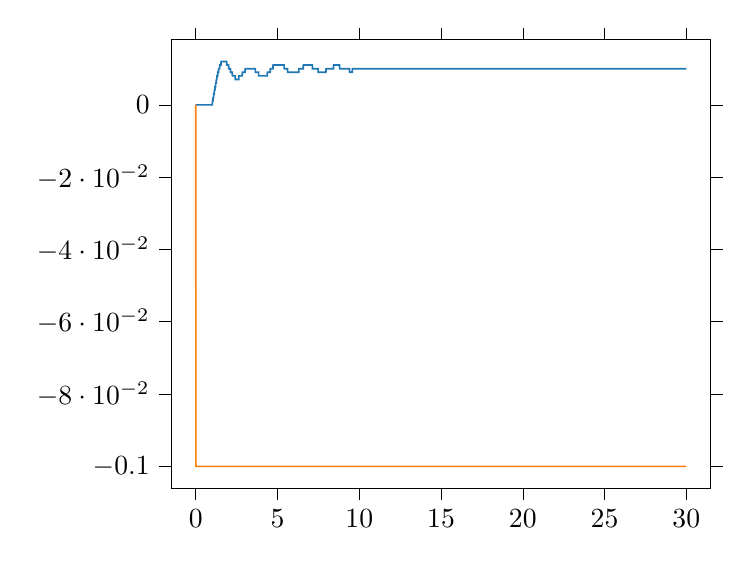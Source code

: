% This file was created by tikzplotlib v0.9.1.
\begin{tikzpicture}

\definecolor{color0}{rgb}{0.122,0.467,0.706}
\definecolor{color1}{rgb}{1,0.498,0.055}

\begin{axis}[
tick align=outside,
tick pos=both,
x grid style={white!69.02!black},
xmin=-1.5, xmax=31.5,
xtick style={color=black},
y grid style={white!69.02!black},
ymin=-0.106, ymax=0.018,
ytick style={color=black}
]
\addplot [semithick, color0]
table {%
0 0
0.01 0
0.02 0
0.03 0
0.04 0
0.05 0
0.06 0
0.07 0
0.08 0
0.09 0
0.1 0
0.11 0
0.12 0
0.13 0
0.14 0
0.15 0
0.16 0
0.17 0
0.18 0
0.19 0
0.2 0
0.21 0
0.22 0
0.23 0
0.24 0
0.25 0
0.26 0
0.27 0
0.28 0
0.29 0
0.3 0
0.31 0
0.32 0
0.33 0
0.34 0
0.35 0
0.36 0
0.37 0
0.38 0
0.39 0
0.4 0
0.41 0
0.42 0
0.43 0
0.44 0
0.45 0
0.46 0
0.47 0
0.48 0
0.49 0
0.5 0
0.51 0
0.52 0
0.53 0
0.54 0
0.55 0
0.56 0
0.57 0
0.58 0
0.59 0
0.6 0
0.61 0
0.62 0
0.63 0
0.64 0
0.65 0
0.66 0
0.67 0
0.68 0
0.69 0
0.7 0
0.71 0
0.72 0
0.73 0
0.74 0
0.75 0
0.76 0
0.77 0
0.78 0
0.79 0
0.8 0
0.81 0
0.82 0
0.83 0
0.84 0
0.85 0
0.86 0
0.87 0
0.88 0
0.89 0
0.9 0
0.91 0
0.92 0
0.93 0
0.94 0
0.95 0
0.96 0
0.97 0
0.98 0
0.99 0
1 2.604e-10
1.01 0.0
1.02 0.001
1.03 0.001
1.04 0.001
1.05 0.001
1.06 0.002
1.07 0.002
1.08 0.002
1.09 0.002
1.1 0.003
1.11 0.003
1.12 0.003
1.13 0.003
1.14 0.004
1.15 0.004
1.16 0.004
1.17 0.004
1.18 0.005
1.19 0.005
1.2 0.005
1.21 0.005
1.22 0.006
1.23 0.006
1.24 0.006
1.25 0.006
1.26 0.007
1.27 0.007
1.28 0.007
1.29 0.007
1.3 0.008
1.31 0.008
1.32 0.008
1.33 0.008
1.34 0.008
1.35 0.009
1.36 0.009
1.37 0.009
1.38 0.009
1.39 0.009
1.4 0.01
1.41 0.01
1.42 0.01
1.43 0.01
1.44 0.01
1.45 0.01
1.46 0.01
1.47 0.011
1.48 0.011
1.49 0.011
1.5 0.011
1.51 0.011
1.52 0.011
1.53 0.011
1.54 0.011
1.55 0.012
1.56 0.012
1.57 0.012
1.58 0.012
1.59 0.012
1.6 0.012
1.61 0.012
1.62 0.012
1.63 0.012
1.64 0.012
1.65 0.012
1.66 0.012
1.67 0.012
1.68 0.012
1.69 0.012
1.7 0.012
1.71 0.012
1.72 0.012
1.73 0.012
1.74 0.012
1.75 0.012
1.76 0.012
1.77 0.012
1.78 0.012
1.79 0.012
1.8 0.012
1.81 0.012
1.82 0.012
1.83 0.012
1.84 0.012
1.85 0.012
1.86 0.012
1.87 0.012
1.88 0.012
1.89 0.012
1.9 0.011
1.91 0.011
1.92 0.011
1.93 0.011
1.94 0.011
1.95 0.011
1.96 0.011
1.97 0.011
1.98 0.011
1.99 0.011
2 0.011
2.01 0.011
2.02 0.01
2.03 0.01
2.04 0.01
2.05 0.01
2.06 0.01
2.07 0.01
2.08 0.01
2.09 0.01
2.1 0.01
2.11 0.01
2.12 0.01
2.13 0.009
2.14 0.009
2.15 0.009
2.16 0.009
2.17 0.009
2.18 0.009
2.19 0.009
2.2 0.009
2.21 0.009
2.22 0.009
2.23 0.009
2.24 0.008
2.25 0.008
2.26 0.008
2.27 0.008
2.28 0.008
2.29 0.008
2.3 0.008
2.31 0.008
2.32 0.008
2.33 0.008
2.34 0.008
2.35 0.008
2.36 0.008
2.37 0.008
2.38 0.008
2.39 0.008
2.4 0.008
2.41 0.008
2.42 0.007
2.43 0.007
2.44 0.007
2.45 0.007
2.46 0.007
2.47 0.007
2.48 0.007
2.49 0.007
2.5 0.007
2.51 0.007
2.52 0.007
2.53 0.007
2.54 0.007
2.55 0.007
2.56 0.007
2.57 0.007
2.58 0.007
2.59 0.007
2.6 0.007
2.61 0.007
2.62 0.007
2.63 0.007
2.64 0.008
2.65 0.008
2.66 0.008
2.67 0.008
2.68 0.008
2.69 0.008
2.7 0.008
2.71 0.008
2.72 0.008
2.73 0.008
2.74 0.008
2.75 0.008
2.76 0.008
2.77 0.008
2.78 0.008
2.79 0.008
2.8 0.008
2.81 0.008
2.82 0.008
2.83 0.008
2.84 0.008
2.85 0.009
2.86 0.009
2.87 0.009
2.88 0.009
2.89 0.009
2.9 0.009
2.91 0.009
2.92 0.009
2.93 0.009
2.94 0.009
2.95 0.009
2.96 0.009
2.97 0.009
2.98 0.009
2.99 0.009
3.0 0.009
3.01 0.009
3.02 0.01
3.03 0.01
3.04 0.01
3.05 0.01
3.06 0.01
3.07 0.01
3.08 0.01
3.09 0.01
3.1 0.01
3.11 0.01
3.12 0.01
3.13 0.01
3.14 0.01
3.15 0.01
3.16 0.01
3.17 0.01
3.18 0.01
3.19 0.01
3.2 0.01
3.21 0.01
3.22 0.01
3.23 0.01
3.24 0.01
3.25 0.01
3.26 0.01
3.27 0.01
3.28 0.01
3.29 0.01
3.3 0.01
3.31 0.01
3.32 0.01
3.33 0.01
3.34 0.01
3.35 0.01
3.36 0.01
3.37 0.01
3.38 0.01
3.39 0.01
3.4 0.01
3.41 0.01
3.42 0.01
3.43 0.01
3.44 0.01
3.45 0.01
3.46 0.01
3.47 0.01
3.48 0.01
3.49 0.01
3.5 0.01
3.51 0.01
3.52 0.01
3.53 0.01
3.54 0.01
3.55 0.01
3.56 0.01
3.57 0.01
3.58 0.01
3.59 0.01
3.6 0.01
3.61 0.01
3.62 0.01
3.63 0.01
3.64 0.01
3.65 0.009
3.66 0.009
3.67 0.009
3.68 0.009
3.69 0.009
3.7 0.009
3.71 0.009
3.72 0.009
3.73 0.009
3.74 0.009
3.75 0.009
3.76 0.009
3.77 0.009
3.78 0.009
3.79 0.009
3.8 0.009
3.81 0.009
3.82 0.009
3.83 0.009
3.84 0.009
3.85 0.008
3.86 0.008
3.87 0.008
3.88 0.008
3.89 0.008
3.9 0.008
3.91 0.008
3.92 0.008
3.93 0.008
3.94 0.008
3.95 0.008
3.96 0.008
3.97 0.008
3.98 0.008
3.99 0.008
4.0 0.008
4.01 0.008
4.02 0.008
4.03 0.008
4.04 0.008
4.05 0.008
4.06 0.008
4.07 0.008
4.08 0.008
4.09 0.008
4.1 0.008
4.11 0.008
4.12 0.008
4.13 0.008
4.14 0.008
4.15 0.008
4.16 0.008
4.17 0.008
4.18 0.008
4.19 0.008
4.2 0.008
4.21 0.008
4.22 0.008
4.23 0.008
4.24 0.008
4.25 0.008
4.26 0.008
4.27 0.008
4.28 0.008
4.29 0.008
4.3 0.008
4.31 0.008
4.32 0.008
4.33 0.008
4.34 0.008
4.35 0.008
4.36 0.008
4.37 0.008
4.38 0.009
4.39 0.009
4.4 0.009
4.41 0.009
4.42 0.009
4.43 0.009
4.44 0.009
4.45 0.009
4.46 0.009
4.47 0.009
4.48 0.009
4.49 0.009
4.5 0.009
4.51 0.009
4.52 0.009
4.53 0.009
4.54 0.009
4.55 0.009
4.56 0.01
4.57 0.01
4.58 0.01
4.59 0.01
4.6 0.01
4.61 0.01
4.62 0.01
4.63 0.01
4.64 0.01
4.65 0.01
4.66 0.01
4.67 0.01
4.68 0.01
4.69 0.01
4.7 0.01
4.71 0.01
4.72 0.01
4.73 0.011
4.74 0.011
4.75 0.011
4.76 0.011
4.77 0.011
4.78 0.011
4.79 0.011
4.8 0.011
4.81 0.011
4.82 0.011
4.83 0.011
4.84 0.011
4.85 0.011
4.86 0.011
4.87 0.011
4.88 0.011
4.89 0.011
4.9 0.011
4.91 0.011
4.92 0.011
4.93 0.011
4.94 0.011
4.95 0.011
4.96 0.011
4.97 0.011
4.98 0.011
4.99 0.011
5.0 0.011
5.01 0.011
5.02 0.011
5.03 0.011
5.04 0.011
5.05 0.011
5.06 0.011
5.07 0.011
5.08 0.011
5.09 0.011
5.1 0.011
5.11 0.011
5.12 0.011
5.13 0.011
5.14 0.011
5.15 0.011
5.16 0.011
5.17 0.011
5.18 0.011
5.19 0.011
5.2 0.011
5.21 0.011
5.22 0.011
5.23 0.011
5.24 0.011
5.25 0.011
5.26 0.011
5.27 0.011
5.28 0.011
5.29 0.011
5.3 0.011
5.31 0.011
5.32 0.011
5.33 0.011
5.34 0.011
5.35 0.011
5.36 0.011
5.37 0.011
5.38 0.011
5.39 0.011
5.4 0.011
5.41 0.01
5.42 0.01
5.43 0.01
5.44 0.01
5.45 0.01
5.46 0.01
5.47 0.01
5.48 0.01
5.49 0.01
5.5 0.01
5.51 0.01
5.52 0.01
5.53 0.01
5.54 0.01
5.55 0.01
5.56 0.01
5.57 0.01
5.58 0.01
5.59 0.01
5.6 0.01
5.61 0.01
5.62 0.009
5.63 0.009
5.64 0.009
5.65 0.009
5.66 0.009
5.67 0.009
5.68 0.009
5.69 0.009
5.7 0.009
5.71 0.009
5.72 0.009
5.73 0.009
5.74 0.009
5.75 0.009
5.76 0.009
5.77 0.009
5.78 0.009
5.79 0.009
5.8 0.009
5.81 0.009
5.82 0.009
5.83 0.009
5.84 0.009
5.85 0.009
5.86 0.009
5.87 0.009
5.88 0.009
5.89 0.009
5.9 0.009
5.91 0.009
5.92 0.009
5.93 0.009
5.94 0.009
5.95 0.009
5.96 0.009
5.97 0.009
5.98 0.009
5.99 0.009
6.0 0.009
6.01 0.009
6.02 0.009
6.03 0.009
6.04 0.009
6.05 0.009
6.06 0.009
6.07 0.009
6.08 0.009
6.09 0.009
6.1 0.009
6.11 0.009
6.12 0.009
6.13 0.009
6.14 0.009
6.15 0.009
6.16 0.009
6.17 0.009
6.18 0.009
6.19 0.009
6.2 0.009
6.21 0.009
6.22 0.009
6.23 0.009
6.24 0.009
6.25 0.009
6.26 0.009
6.27 0.009
6.28 0.009
6.29 0.009
6.3 0.009
6.31 0.01
6.32 0.01
6.33 0.01
6.34 0.01
6.35 0.01
6.36 0.01
6.37 0.01
6.38 0.01
6.39 0.01
6.4 0.01
6.41 0.01
6.42 0.01
6.43 0.01
6.44 0.01
6.45 0.01
6.46 0.01
6.47 0.01
6.48 0.01
6.49 0.01
6.5 0.01
6.51 0.01
6.52 0.01
6.53 0.01
6.54 0.01
6.55 0.01
6.56 0.01
6.57 0.01
6.58 0.011
6.59 0.011
6.6 0.011
6.61 0.011
6.62 0.011
6.63 0.011
6.64 0.011
6.65 0.011
6.66 0.011
6.67 0.011
6.68 0.011
6.69 0.011
6.7 0.011
6.71 0.011
6.72 0.011
6.73 0.011
6.74 0.011
6.75 0.011
6.76 0.011
6.77 0.011
6.78 0.011
6.79 0.011
6.8 0.011
6.81 0.011
6.82 0.011
6.83 0.011
6.84 0.011
6.85 0.011
6.86 0.011
6.87 0.011
6.88 0.011
6.89 0.011
6.9 0.011
6.91 0.011
6.92 0.011
6.93 0.011
6.94 0.011
6.95 0.011
6.96 0.011
6.97 0.011
6.98 0.011
6.99 0.011
7.0 0.011
7.01 0.011
7.02 0.011
7.03 0.011
7.04 0.011
7.05 0.011
7.06 0.011
7.07 0.011
7.08 0.011
7.09 0.011
7.1 0.011
7.11 0.011
7.12 0.011
7.13 0.011
7.14 0.01
7.15 0.01
7.16 0.01
7.17 0.01
7.18 0.01
7.19 0.01
7.2 0.01
7.21 0.01
7.22 0.01
7.23 0.01
7.24 0.01
7.25 0.01
7.26 0.01
7.27 0.01
7.28 0.01
7.29 0.01
7.3 0.01
7.31 0.01
7.32 0.01
7.33 0.01
7.34 0.01
7.35 0.01
7.36 0.01
7.37 0.01
7.38 0.01
7.39 0.01
7.4 0.01
7.41 0.01
7.42 0.01
7.43 0.01
7.44 0.01
7.45 0.01
7.46 0.01
7.47 0.01
7.48 0.01
7.49 0.009
7.5 0.009
7.51 0.009
7.52 0.009
7.53 0.009
7.54 0.009
7.55 0.009
7.56 0.009
7.57 0.009
7.58 0.009
7.59 0.009
7.6 0.009
7.61 0.009
7.62 0.009
7.63 0.009
7.64 0.009
7.65 0.009
7.66 0.009
7.67 0.009
7.68 0.009
7.69 0.009
7.7 0.009
7.71 0.009
7.72 0.009
7.73 0.009
7.74 0.009
7.75 0.009
7.76 0.009
7.77 0.009
7.78 0.009
7.79 0.009
7.8 0.009
7.81 0.009
7.82 0.009
7.83 0.009
7.84 0.009
7.85 0.009
7.86 0.009
7.87 0.009
7.88 0.009
7.89 0.009
7.9 0.009
7.91 0.009
7.92 0.009
7.93 0.009
7.94 0.009
7.95 0.009
7.96 0.009
7.97 0.01
7.98 0.01
7.99 0.01
8.0 0.01
8.01 0.01
8.02 0.01
8.03 0.01
8.04 0.01
8.05 0.01
8.06 0.01
8.07 0.01
8.08 0.01
8.09 0.01
8.1 0.01
8.11 0.01
8.12 0.01
8.13 0.01
8.14 0.01
8.15 0.01
8.16 0.01
8.17 0.01
8.18 0.01
8.19 0.01
8.2 0.01
8.21 0.01
8.22 0.01
8.23 0.01
8.24 0.01
8.25 0.01
8.26 0.01
8.27 0.01
8.28 0.01
8.29 0.01
8.3 0.01
8.31 0.01
8.32 0.01
8.33 0.01
8.34 0.01
8.35 0.01
8.36 0.01
8.37 0.01
8.38 0.01
8.39 0.01
8.4 0.01
8.41 0.01
8.42 0.01
8.43 0.011
8.44 0.011
8.45 0.011
8.46 0.011
8.47 0.011
8.48 0.011
8.49 0.011
8.5 0.011
8.51 0.011
8.52 0.011
8.53 0.011
8.54 0.011
8.55 0.011
8.56 0.011
8.57 0.011
8.58 0.011
8.59 0.011
8.6 0.011
8.61 0.011
8.62 0.011
8.63 0.011
8.64 0.011
8.65 0.011
8.66 0.011
8.67 0.011
8.68 0.011
8.69 0.011
8.7 0.011
8.71 0.011
8.72 0.011
8.73 0.011
8.74 0.011
8.75 0.011
8.76 0.011
8.77 0.011
8.78 0.011
8.79 0.011
8.8 0.01
8.81 0.01
8.82 0.01
8.83 0.01
8.84 0.01
8.85 0.01
8.86 0.01
8.87 0.01
8.88 0.01
8.89 0.01
8.9 0.01
8.91 0.01
8.92 0.01
8.93 0.01
8.94 0.01
8.95 0.01
8.96 0.01
8.97 0.01
8.98 0.01
8.99 0.01
9.0 0.01
9.01 0.01
9.02 0.01
9.03 0.01
9.04 0.01
9.05 0.01
9.06 0.01
9.07 0.01
9.08 0.01
9.09 0.01
9.1 0.01
9.11 0.01
9.12 0.01
9.13 0.01
9.14 0.01
9.15 0.01
9.16 0.01
9.17 0.01
9.18 0.01
9.19 0.01
9.2 0.01
9.21 0.01
9.22 0.01
9.23 0.01
9.24 0.01
9.25 0.01
9.26 0.01
9.27 0.01
9.28 0.01
9.29 0.01
9.3 0.01
9.31 0.01
9.32 0.01
9.33 0.01
9.34 0.01
9.35 0.01
9.36 0.01
9.37 0.01
9.38 0.01
9.39 0.01
9.4 0.01
9.41 0.009
9.42 0.009
9.43 0.009
9.44 0.009
9.45 0.009
9.46 0.009
9.47 0.009
9.48 0.009
9.49 0.009
9.5 0.009
9.51 0.009
9.52 0.009
9.53 0.009
9.54 0.009
9.55 0.009
9.56 0.009
9.57 0.009
9.58 0.01
9.59 0.01
9.6 0.01
9.61 0.01
9.62 0.01
9.63 0.01
9.64 0.01
9.65 0.01
9.66 0.01
9.67 0.01
9.68 0.01
9.69 0.01
9.7 0.01
9.71 0.01
9.72 0.01
9.73 0.01
9.74 0.01
9.75 0.01
9.76 0.01
9.77 0.01
9.78 0.01
9.79 0.01
9.8 0.01
9.81 0.01
9.82 0.01
9.83 0.01
9.84 0.01
9.85 0.01
9.86 0.01
9.87 0.01
9.88 0.01
9.89 0.01
9.9 0.01
9.91 0.01
9.92 0.01
9.93 0.01
9.94 0.01
9.95 0.01
9.96 0.01
9.97 0.01
9.98 0.01
9.99 0.01
10.0 0.01
10.01 0.01
10.02 0.01
10.03 0.01
10.04 0.01
10.05 0.01
10.06 0.01
10.07 0.01
10.08 0.01
10.09 0.01
10.1 0.01
10.11 0.01
10.12 0.01
10.13 0.01
10.14 0.01
10.15 0.01
10.16 0.01
10.17 0.01
10.18 0.01
10.19 0.01
10.2 0.01
10.21 0.01
10.22 0.01
10.23 0.01
10.24 0.01
10.25 0.01
10.26 0.01
10.27 0.01
10.28 0.01
10.29 0.01
10.3 0.01
10.31 0.01
10.32 0.01
10.33 0.01
10.34 0.01
10.35 0.01
10.36 0.01
10.37 0.01
10.38 0.01
10.39 0.01
10.4 0.01
10.41 0.01
10.42 0.01
10.43 0.01
10.44 0.01
10.45 0.01
10.46 0.01
10.47 0.01
10.48 0.01
10.49 0.01
10.5 0.01
10.51 0.01
10.52 0.01
10.53 0.01
10.54 0.01
10.55 0.01
10.56 0.01
10.57 0.01
10.58 0.01
10.59 0.01
10.6 0.01
10.61 0.01
10.62 0.01
10.63 0.01
10.64 0.01
10.65 0.01
10.66 0.01
10.67 0.01
10.68 0.01
10.69 0.01
10.7 0.01
10.71 0.01
10.72 0.01
10.73 0.01
10.74 0.01
10.75 0.01
10.76 0.01
10.77 0.01
10.78 0.01
10.79 0.01
10.8 0.01
10.81 0.01
10.82 0.01
10.83 0.01
10.84 0.01
10.85 0.01
10.86 0.01
10.87 0.01
10.88 0.01
10.89 0.01
10.9 0.01
10.91 0.01
10.92 0.01
10.93 0.01
10.94 0.01
10.95 0.01
10.96 0.01
10.97 0.01
10.98 0.01
10.99 0.01
11.0 0.01
11.01 0.01
11.02 0.01
11.03 0.01
11.04 0.01
11.05 0.01
11.06 0.01
11.07 0.01
11.08 0.01
11.09 0.01
11.1 0.01
11.11 0.01
11.12 0.01
11.13 0.01
11.14 0.01
11.15 0.01
11.16 0.01
11.17 0.01
11.18 0.01
11.19 0.01
11.2 0.01
11.21 0.01
11.22 0.01
11.23 0.01
11.24 0.01
11.25 0.01
11.26 0.01
11.27 0.01
11.28 0.01
11.29 0.01
11.3 0.01
11.31 0.01
11.32 0.01
11.33 0.01
11.34 0.01
11.35 0.01
11.36 0.01
11.37 0.01
11.38 0.01
11.39 0.01
11.4 0.01
11.41 0.01
11.42 0.01
11.43 0.01
11.44 0.01
11.45 0.01
11.46 0.01
11.47 0.01
11.48 0.01
11.49 0.01
11.5 0.01
11.51 0.01
11.52 0.01
11.53 0.01
11.54 0.01
11.55 0.01
11.56 0.01
11.57 0.01
11.58 0.01
11.59 0.01
11.6 0.01
11.61 0.01
11.62 0.01
11.63 0.01
11.64 0.01
11.65 0.01
11.66 0.01
11.67 0.01
11.68 0.01
11.69 0.01
11.7 0.01
11.71 0.01
11.72 0.01
11.73 0.01
11.74 0.01
11.75 0.01
11.76 0.01
11.77 0.01
11.78 0.01
11.79 0.01
11.8 0.01
11.81 0.01
11.82 0.01
11.83 0.01
11.84 0.01
11.85 0.01
11.86 0.01
11.87 0.01
11.88 0.01
11.89 0.01
11.9 0.01
11.91 0.01
11.92 0.01
11.93 0.01
11.94 0.01
11.95 0.01
11.96 0.01
11.97 0.01
11.98 0.01
11.99 0.01
12.0 0.01
12.01 0.01
12.02 0.01
12.03 0.01
12.04 0.01
12.05 0.01
12.06 0.01
12.07 0.01
12.08 0.01
12.09 0.01
12.1 0.01
12.11 0.01
12.12 0.01
12.13 0.01
12.14 0.01
12.15 0.01
12.16 0.01
12.17 0.01
12.18 0.01
12.19 0.01
12.2 0.01
12.21 0.01
12.22 0.01
12.23 0.01
12.24 0.01
12.25 0.01
12.26 0.01
12.27 0.01
12.28 0.01
12.29 0.01
12.3 0.01
12.31 0.01
12.32 0.01
12.33 0.01
12.34 0.01
12.35 0.01
12.36 0.01
12.37 0.01
12.38 0.01
12.39 0.01
12.4 0.01
12.41 0.01
12.42 0.01
12.43 0.01
12.44 0.01
12.45 0.01
12.46 0.01
12.47 0.01
12.48 0.01
12.49 0.01
12.5 0.01
12.51 0.01
12.52 0.01
12.53 0.01
12.54 0.01
12.55 0.01
12.56 0.01
12.57 0.01
12.58 0.01
12.59 0.01
12.6 0.01
12.61 0.01
12.62 0.01
12.63 0.01
12.64 0.01
12.65 0.01
12.66 0.01
12.67 0.01
12.68 0.01
12.69 0.01
12.7 0.01
12.71 0.01
12.72 0.01
12.73 0.01
12.74 0.01
12.75 0.01
12.76 0.01
12.77 0.01
12.78 0.01
12.79 0.01
12.8 0.01
12.81 0.01
12.82 0.01
12.83 0.01
12.84 0.01
12.85 0.01
12.86 0.01
12.87 0.01
12.88 0.01
12.89 0.01
12.9 0.01
12.91 0.01
12.92 0.01
12.93 0.01
12.94 0.01
12.95 0.01
12.96 0.01
12.97 0.01
12.98 0.01
12.99 0.01
13.0 0.01
13.01 0.01
13.02 0.01
13.03 0.01
13.04 0.01
13.05 0.01
13.06 0.01
13.07 0.01
13.08 0.01
13.09 0.01
13.1 0.01
13.11 0.01
13.12 0.01
13.13 0.01
13.14 0.01
13.15 0.01
13.16 0.01
13.17 0.01
13.18 0.01
13.19 0.01
13.2 0.01
13.21 0.01
13.22 0.01
13.23 0.01
13.24 0.01
13.25 0.01
13.26 0.01
13.27 0.01
13.28 0.01
13.29 0.01
13.3 0.01
13.31 0.01
13.32 0.01
13.33 0.01
13.34 0.01
13.35 0.01
13.36 0.01
13.37 0.01
13.38 0.01
13.39 0.01
13.4 0.01
13.41 0.01
13.42 0.01
13.43 0.01
13.44 0.01
13.45 0.01
13.46 0.01
13.47 0.01
13.48 0.01
13.49 0.01
13.5 0.01
13.51 0.01
13.52 0.01
13.53 0.01
13.54 0.01
13.55 0.01
13.56 0.01
13.57 0.01
13.58 0.01
13.59 0.01
13.6 0.01
13.61 0.01
13.62 0.01
13.63 0.01
13.64 0.01
13.65 0.01
13.66 0.01
13.67 0.01
13.68 0.01
13.69 0.01
13.7 0.01
13.71 0.01
13.72 0.01
13.73 0.01
13.74 0.01
13.75 0.01
13.76 0.01
13.77 0.01
13.78 0.01
13.79 0.01
13.8 0.01
13.81 0.01
13.82 0.01
13.83 0.01
13.84 0.01
13.85 0.01
13.86 0.01
13.87 0.01
13.88 0.01
13.89 0.01
13.9 0.01
13.91 0.01
13.92 0.01
13.93 0.01
13.94 0.01
13.95 0.01
13.96 0.01
13.97 0.01
13.98 0.01
13.99 0.01
14.0 0.01
14.01 0.01
14.02 0.01
14.03 0.01
14.04 0.01
14.05 0.01
14.06 0.01
14.07 0.01
14.08 0.01
14.09 0.01
14.1 0.01
14.11 0.01
14.12 0.01
14.13 0.01
14.14 0.01
14.15 0.01
14.16 0.01
14.17 0.01
14.18 0.01
14.19 0.01
14.2 0.01
14.21 0.01
14.22 0.01
14.23 0.01
14.24 0.01
14.25 0.01
14.26 0.01
14.27 0.01
14.28 0.01
14.29 0.01
14.3 0.01
14.31 0.01
14.32 0.01
14.33 0.01
14.34 0.01
14.35 0.01
14.36 0.01
14.37 0.01
14.38 0.01
14.39 0.01
14.4 0.01
14.41 0.01
14.42 0.01
14.43 0.01
14.44 0.01
14.45 0.01
14.46 0.01
14.47 0.01
14.48 0.01
14.49 0.01
14.5 0.01
14.51 0.01
14.52 0.01
14.53 0.01
14.54 0.01
14.55 0.01
14.56 0.01
14.57 0.01
14.58 0.01
14.59 0.01
14.6 0.01
14.61 0.01
14.62 0.01
14.63 0.01
14.64 0.01
14.65 0.01
14.66 0.01
14.67 0.01
14.68 0.01
14.69 0.01
14.7 0.01
14.71 0.01
14.72 0.01
14.73 0.01
14.74 0.01
14.75 0.01
14.76 0.01
14.77 0.01
14.78 0.01
14.79 0.01
14.8 0.01
14.81 0.01
14.82 0.01
14.83 0.01
14.84 0.01
14.85 0.01
14.86 0.01
14.87 0.01
14.88 0.01
14.89 0.01
14.9 0.01
14.91 0.01
14.92 0.01
14.93 0.01
14.94 0.01
14.95 0.01
14.96 0.01
14.97 0.01
14.98 0.01
14.99 0.01
15.0 0.01
15.01 0.01
15.02 0.01
15.03 0.01
15.04 0.01
15.05 0.01
15.06 0.01
15.07 0.01
15.08 0.01
15.09 0.01
15.1 0.01
15.11 0.01
15.12 0.01
15.13 0.01
15.14 0.01
15.15 0.01
15.16 0.01
15.17 0.01
15.18 0.01
15.19 0.01
15.2 0.01
15.21 0.01
15.22 0.01
15.23 0.01
15.24 0.01
15.25 0.01
15.26 0.01
15.27 0.01
15.28 0.01
15.29 0.01
15.3 0.01
15.31 0.01
15.32 0.01
15.33 0.01
15.34 0.01
15.35 0.01
15.36 0.01
15.37 0.01
15.38 0.01
15.39 0.01
15.4 0.01
15.41 0.01
15.42 0.01
15.43 0.01
15.44 0.01
15.45 0.01
15.46 0.01
15.47 0.01
15.48 0.01
15.49 0.01
15.5 0.01
15.51 0.01
15.52 0.01
15.53 0.01
15.54 0.01
15.55 0.01
15.56 0.01
15.57 0.01
15.58 0.01
15.59 0.01
15.6 0.01
15.61 0.01
15.62 0.01
15.63 0.01
15.64 0.01
15.65 0.01
15.66 0.01
15.67 0.01
15.68 0.01
15.69 0.01
15.7 0.01
15.71 0.01
15.72 0.01
15.73 0.01
15.74 0.01
15.75 0.01
15.76 0.01
15.77 0.01
15.78 0.01
15.79 0.01
15.8 0.01
15.81 0.01
15.82 0.01
15.83 0.01
15.84 0.01
15.85 0.01
15.86 0.01
15.87 0.01
15.88 0.01
15.89 0.01
15.9 0.01
15.91 0.01
15.92 0.01
15.93 0.01
15.94 0.01
15.95 0.01
15.96 0.01
15.97 0.01
15.98 0.01
15.99 0.01
16.0 0.01
16.01 0.01
16.02 0.01
16.03 0.01
16.04 0.01
16.05 0.01
16.06 0.01
16.07 0.01
16.08 0.01
16.09 0.01
16.1 0.01
16.11 0.01
16.12 0.01
16.13 0.01
16.14 0.01
16.15 0.01
16.16 0.01
16.17 0.01
16.18 0.01
16.19 0.01
16.2 0.01
16.21 0.01
16.22 0.01
16.23 0.01
16.24 0.01
16.25 0.01
16.26 0.01
16.27 0.01
16.28 0.01
16.29 0.01
16.3 0.01
16.31 0.01
16.32 0.01
16.33 0.01
16.34 0.01
16.35 0.01
16.36 0.01
16.37 0.01
16.38 0.01
16.39 0.01
16.4 0.01
16.41 0.01
16.42 0.01
16.43 0.01
16.44 0.01
16.45 0.01
16.46 0.01
16.47 0.01
16.48 0.01
16.49 0.01
16.5 0.01
16.51 0.01
16.52 0.01
16.53 0.01
16.54 0.01
16.55 0.01
16.56 0.01
16.57 0.01
16.58 0.01
16.59 0.01
16.6 0.01
16.61 0.01
16.62 0.01
16.63 0.01
16.64 0.01
16.65 0.01
16.66 0.01
16.67 0.01
16.68 0.01
16.69 0.01
16.7 0.01
16.71 0.01
16.72 0.01
16.73 0.01
16.74 0.01
16.75 0.01
16.76 0.01
16.77 0.01
16.78 0.01
16.79 0.01
16.8 0.01
16.81 0.01
16.82 0.01
16.83 0.01
16.84 0.01
16.85 0.01
16.86 0.01
16.87 0.01
16.88 0.01
16.89 0.01
16.9 0.01
16.91 0.01
16.92 0.01
16.93 0.01
16.94 0.01
16.95 0.01
16.96 0.01
16.97 0.01
16.98 0.01
16.99 0.01
17.0 0.01
17.01 0.01
17.02 0.01
17.03 0.01
17.04 0.01
17.05 0.01
17.06 0.01
17.07 0.01
17.08 0.01
17.09 0.01
17.1 0.01
17.11 0.01
17.12 0.01
17.13 0.01
17.14 0.01
17.15 0.01
17.16 0.01
17.17 0.01
17.18 0.01
17.19 0.01
17.2 0.01
17.21 0.01
17.22 0.01
17.23 0.01
17.24 0.01
17.25 0.01
17.26 0.01
17.27 0.01
17.28 0.01
17.29 0.01
17.3 0.01
17.31 0.01
17.32 0.01
17.33 0.01
17.34 0.01
17.35 0.01
17.36 0.01
17.37 0.01
17.38 0.01
17.39 0.01
17.4 0.01
17.41 0.01
17.42 0.01
17.43 0.01
17.44 0.01
17.45 0.01
17.46 0.01
17.47 0.01
17.48 0.01
17.49 0.01
17.5 0.01
17.51 0.01
17.52 0.01
17.53 0.01
17.54 0.01
17.55 0.01
17.56 0.01
17.57 0.01
17.58 0.01
17.59 0.01
17.6 0.01
17.61 0.01
17.62 0.01
17.63 0.01
17.64 0.01
17.65 0.01
17.66 0.01
17.67 0.01
17.68 0.01
17.69 0.01
17.7 0.01
17.71 0.01
17.72 0.01
17.73 0.01
17.74 0.01
17.75 0.01
17.76 0.01
17.77 0.01
17.78 0.01
17.79 0.01
17.8 0.01
17.81 0.01
17.82 0.01
17.83 0.01
17.84 0.01
17.85 0.01
17.86 0.01
17.87 0.01
17.88 0.01
17.89 0.01
17.9 0.01
17.91 0.01
17.92 0.01
17.93 0.01
17.94 0.01
17.95 0.01
17.96 0.01
17.97 0.01
17.98 0.01
17.99 0.01
18 0.01
18.01 0.01
18.02 0.01
18.03 0.01
18.04 0.01
18.05 0.01
18.06 0.01
18.07 0.01
18.08 0.01
18.09 0.01
18.1 0.01
18.11 0.01
18.12 0.01
18.13 0.01
18.14 0.01
18.15 0.01
18.16 0.01
18.17 0.01
18.18 0.01
18.19 0.01
18.2 0.01
18.21 0.01
18.22 0.01
18.23 0.01
18.24 0.01
18.25 0.01
18.26 0.01
18.27 0.01
18.28 0.01
18.29 0.01
18.3 0.01
18.31 0.01
18.32 0.01
18.33 0.01
18.34 0.01
18.35 0.01
18.36 0.01
18.37 0.01
18.38 0.01
18.39 0.01
18.4 0.01
18.41 0.01
18.42 0.01
18.43 0.01
18.44 0.01
18.45 0.01
18.46 0.01
18.47 0.01
18.48 0.01
18.49 0.01
18.5 0.01
18.51 0.01
18.52 0.01
18.53 0.01
18.54 0.01
18.55 0.01
18.56 0.01
18.57 0.01
18.58 0.01
18.59 0.01
18.6 0.01
18.61 0.01
18.62 0.01
18.63 0.01
18.64 0.01
18.65 0.01
18.66 0.01
18.67 0.01
18.68 0.01
18.69 0.01
18.7 0.01
18.71 0.01
18.72 0.01
18.73 0.01
18.74 0.01
18.75 0.01
18.76 0.01
18.77 0.01
18.78 0.01
18.79 0.01
18.8 0.01
18.81 0.01
18.82 0.01
18.83 0.01
18.84 0.01
18.85 0.01
18.86 0.01
18.87 0.01
18.88 0.01
18.89 0.01
18.9 0.01
18.91 0.01
18.92 0.01
18.93 0.01
18.94 0.01
18.95 0.01
18.96 0.01
18.97 0.01
18.98 0.01
18.99 0.01
19.0 0.01
19.01 0.01
19.02 0.01
19.03 0.01
19.04 0.01
19.05 0.01
19.06 0.01
19.07 0.01
19.08 0.01
19.09 0.01
19.1 0.01
19.11 0.01
19.12 0.01
19.13 0.01
19.14 0.01
19.15 0.01
19.16 0.01
19.17 0.01
19.18 0.01
19.19 0.01
19.2 0.01
19.21 0.01
19.22 0.01
19.23 0.01
19.24 0.01
19.25 0.01
19.26 0.01
19.27 0.01
19.28 0.01
19.29 0.01
19.3 0.01
19.31 0.01
19.32 0.01
19.33 0.01
19.34 0.01
19.35 0.01
19.36 0.01
19.37 0.01
19.38 0.01
19.39 0.01
19.4 0.01
19.41 0.01
19.42 0.01
19.43 0.01
19.44 0.01
19.45 0.01
19.46 0.01
19.47 0.01
19.48 0.01
19.49 0.01
19.5 0.01
19.51 0.01
19.52 0.01
19.53 0.01
19.54 0.01
19.55 0.01
19.56 0.01
19.57 0.01
19.58 0.01
19.59 0.01
19.6 0.01
19.61 0.01
19.62 0.01
19.63 0.01
19.64 0.01
19.65 0.01
19.66 0.01
19.67 0.01
19.68 0.01
19.69 0.01
19.7 0.01
19.71 0.01
19.72 0.01
19.73 0.01
19.74 0.01
19.75 0.01
19.76 0.01
19.77 0.01
19.78 0.01
19.79 0.01
19.8 0.01
19.81 0.01
19.82 0.01
19.83 0.01
19.84 0.01
19.85 0.01
19.86 0.01
19.87 0.01
19.88 0.01
19.89 0.01
19.9 0.01
19.91 0.01
19.92 0.01
19.93 0.01
19.94 0.01
19.95 0.01
19.96 0.01
19.97 0.01
19.98 0.01
19.99 0.01
20.0 0.01
20.01 0.01
20.02 0.01
20.03 0.01
20.04 0.01
20.05 0.01
20.06 0.01
20.07 0.01
20.08 0.01
20.09 0.01
20.1 0.01
20.11 0.01
20.12 0.01
20.13 0.01
20.14 0.01
20.15 0.01
20.16 0.01
20.17 0.01
20.18 0.01
20.19 0.01
20.2 0.01
20.21 0.01
20.22 0.01
20.23 0.01
20.24 0.01
20.25 0.01
20.26 0.01
20.27 0.01
20.28 0.01
20.29 0.01
20.3 0.01
20.31 0.01
20.32 0.01
20.33 0.01
20.34 0.01
20.35 0.01
20.36 0.01
20.37 0.01
20.38 0.01
20.39 0.01
20.4 0.01
20.41 0.01
20.42 0.01
20.43 0.01
20.44 0.01
20.45 0.01
20.46 0.01
20.47 0.01
20.48 0.01
20.49 0.01
20.5 0.01
20.51 0.01
20.52 0.01
20.53 0.01
20.54 0.01
20.55 0.01
20.56 0.01
20.57 0.01
20.58 0.01
20.59 0.01
20.6 0.01
20.61 0.01
20.62 0.01
20.63 0.01
20.64 0.01
20.65 0.01
20.66 0.01
20.67 0.01
20.68 0.01
20.69 0.01
20.7 0.01
20.71 0.01
20.72 0.01
20.73 0.01
20.74 0.01
20.75 0.01
20.76 0.01
20.77 0.01
20.78 0.01
20.79 0.01
20.8 0.01
20.81 0.01
20.82 0.01
20.83 0.01
20.84 0.01
20.85 0.01
20.86 0.01
20.87 0.01
20.88 0.01
20.89 0.01
20.9 0.01
20.91 0.01
20.92 0.01
20.93 0.01
20.94 0.01
20.95 0.01
20.96 0.01
20.97 0.01
20.98 0.01
20.99 0.01
21.0 0.01
21.01 0.01
21.02 0.01
21.03 0.01
21.04 0.01
21.05 0.01
21.06 0.01
21.07 0.01
21.08 0.01
21.09 0.01
21.1 0.01
21.11 0.01
21.12 0.01
21.13 0.01
21.14 0.01
21.15 0.01
21.16 0.01
21.17 0.01
21.18 0.01
21.19 0.01
21.2 0.01
21.21 0.01
21.22 0.01
21.23 0.01
21.24 0.01
21.25 0.01
21.26 0.01
21.27 0.01
21.28 0.01
21.29 0.01
21.3 0.01
21.31 0.01
21.32 0.01
21.33 0.01
21.34 0.01
21.35 0.01
21.36 0.01
21.37 0.01
21.38 0.01
21.39 0.01
21.4 0.01
21.41 0.01
21.42 0.01
21.43 0.01
21.44 0.01
21.45 0.01
21.46 0.01
21.47 0.01
21.48 0.01
21.49 0.01
21.5 0.01
21.51 0.01
21.52 0.01
21.53 0.01
21.54 0.01
21.55 0.01
21.56 0.01
21.57 0.01
21.58 0.01
21.59 0.01
21.6 0.01
21.61 0.01
21.62 0.01
21.63 0.01
21.64 0.01
21.65 0.01
21.66 0.01
21.67 0.01
21.68 0.01
21.69 0.01
21.7 0.01
21.71 0.01
21.72 0.01
21.73 0.01
21.74 0.01
21.75 0.01
21.76 0.01
21.77 0.01
21.78 0.01
21.79 0.01
21.8 0.01
21.81 0.01
21.82 0.01
21.83 0.01
21.84 0.01
21.85 0.01
21.86 0.01
21.87 0.01
21.88 0.01
21.89 0.01
21.9 0.01
21.91 0.01
21.92 0.01
21.93 0.01
21.94 0.01
21.95 0.01
21.96 0.01
21.97 0.01
21.98 0.01
21.99 0.01
22.0 0.01
22.01 0.01
22.02 0.01
22.03 0.01
22.04 0.01
22.05 0.01
22.06 0.01
22.07 0.01
22.08 0.01
22.09 0.01
22.1 0.01
22.11 0.01
22.12 0.01
22.13 0.01
22.14 0.01
22.15 0.01
22.16 0.01
22.17 0.01
22.18 0.01
22.19 0.01
22.2 0.01
22.21 0.01
22.22 0.01
22.23 0.01
22.24 0.01
22.25 0.01
22.26 0.01
22.27 0.01
22.28 0.01
22.29 0.01
22.3 0.01
22.31 0.01
22.32 0.01
22.33 0.01
22.34 0.01
22.35 0.01
22.36 0.01
22.37 0.01
22.38 0.01
22.39 0.01
22.4 0.01
22.41 0.01
22.42 0.01
22.43 0.01
22.44 0.01
22.45 0.01
22.46 0.01
22.47 0.01
22.48 0.01
22.49 0.01
22.5 0.01
22.51 0.01
22.52 0.01
22.53 0.01
22.54 0.01
22.55 0.01
22.56 0.01
22.57 0.01
22.58 0.01
22.59 0.01
22.6 0.01
22.61 0.01
22.62 0.01
22.63 0.01
22.64 0.01
22.65 0.01
22.66 0.01
22.67 0.01
22.68 0.01
22.69 0.01
22.7 0.01
22.71 0.01
22.72 0.01
22.73 0.01
22.74 0.01
22.75 0.01
22.76 0.01
22.77 0.01
22.78 0.01
22.79 0.01
22.8 0.01
22.81 0.01
22.82 0.01
22.83 0.01
22.84 0.01
22.85 0.01
22.86 0.01
22.87 0.01
22.88 0.01
22.89 0.01
22.9 0.01
22.91 0.01
22.92 0.01
22.93 0.01
22.94 0.01
22.95 0.01
22.96 0.01
22.97 0.01
22.98 0.01
22.99 0.01
23.0 0.01
23.01 0.01
23.02 0.01
23.03 0.01
23.04 0.01
23.05 0.01
23.06 0.01
23.07 0.01
23.08 0.01
23.09 0.01
23.1 0.01
23.11 0.01
23.12 0.01
23.13 0.01
23.14 0.01
23.15 0.01
23.16 0.01
23.17 0.01
23.18 0.01
23.19 0.01
23.2 0.01
23.21 0.01
23.22 0.01
23.23 0.01
23.24 0.01
23.25 0.01
23.26 0.01
23.27 0.01
23.28 0.01
23.29 0.01
23.3 0.01
23.31 0.01
23.32 0.01
23.33 0.01
23.34 0.01
23.35 0.01
23.36 0.01
23.37 0.01
23.38 0.01
23.39 0.01
23.4 0.01
23.41 0.01
23.42 0.01
23.43 0.01
23.44 0.01
23.45 0.01
23.46 0.01
23.47 0.01
23.48 0.01
23.49 0.01
23.5 0.01
23.51 0.01
23.52 0.01
23.53 0.01
23.54 0.01
23.55 0.01
23.56 0.01
23.57 0.01
23.58 0.01
23.59 0.01
23.6 0.01
23.61 0.01
23.62 0.01
23.63 0.01
23.64 0.01
23.65 0.01
23.66 0.01
23.67 0.01
23.68 0.01
23.69 0.01
23.7 0.01
23.71 0.01
23.72 0.01
23.73 0.01
23.74 0.01
23.75 0.01
23.76 0.01
23.77 0.01
23.78 0.01
23.79 0.01
23.8 0.01
23.81 0.01
23.82 0.01
23.83 0.01
23.84 0.01
23.85 0.01
23.86 0.01
23.87 0.01
23.88 0.01
23.89 0.01
23.9 0.01
23.91 0.01
23.92 0.01
23.93 0.01
23.94 0.01
23.95 0.01
23.96 0.01
23.97 0.01
23.98 0.01
23.99 0.01
24.0 0.01
24.01 0.01
24.02 0.01
24.03 0.01
24.04 0.01
24.05 0.01
24.06 0.01
24.07 0.01
24.08 0.01
24.09 0.01
24.1 0.01
24.11 0.01
24.12 0.01
24.13 0.01
24.14 0.01
24.15 0.01
24.16 0.01
24.17 0.01
24.18 0.01
24.19 0.01
24.2 0.01
24.21 0.01
24.22 0.01
24.23 0.01
24.24 0.01
24.25 0.01
24.26 0.01
24.27 0.01
24.28 0.01
24.29 0.01
24.3 0.01
24.31 0.01
24.32 0.01
24.33 0.01
24.34 0.01
24.35 0.01
24.36 0.01
24.37 0.01
24.38 0.01
24.39 0.01
24.4 0.01
24.41 0.01
24.42 0.01
24.43 0.01
24.44 0.01
24.45 0.01
24.46 0.01
24.47 0.01
24.48 0.01
24.49 0.01
24.5 0.01
24.51 0.01
24.52 0.01
24.53 0.01
24.54 0.01
24.55 0.01
24.56 0.01
24.57 0.01
24.58 0.01
24.59 0.01
24.6 0.01
24.61 0.01
24.62 0.01
24.63 0.01
24.64 0.01
24.65 0.01
24.66 0.01
24.67 0.01
24.68 0.01
24.69 0.01
24.7 0.01
24.71 0.01
24.72 0.01
24.73 0.01
24.74 0.01
24.75 0.01
24.76 0.01
24.77 0.01
24.78 0.01
24.79 0.01
24.8 0.01
24.81 0.01
24.82 0.01
24.83 0.01
24.84 0.01
24.85 0.01
24.86 0.01
24.87 0.01
24.88 0.01
24.89 0.01
24.9 0.01
24.91 0.01
24.92 0.01
24.93 0.01
24.94 0.01
24.95 0.01
24.96 0.01
24.97 0.01
24.98 0.01
24.99 0.01
25.0 0.01
25.01 0.01
25.02 0.01
25.03 0.01
25.04 0.01
25.05 0.01
25.06 0.01
25.07 0.01
25.08 0.01
25.09 0.01
25.1 0.01
25.11 0.01
25.12 0.01
25.13 0.01
25.14 0.01
25.15 0.01
25.16 0.01
25.17 0.01
25.18 0.01
25.19 0.01
25.2 0.01
25.21 0.01
25.22 0.01
25.23 0.01
25.24 0.01
25.25 0.01
25.26 0.01
25.27 0.01
25.28 0.01
25.29 0.01
25.3 0.01
25.31 0.01
25.32 0.01
25.33 0.01
25.34 0.01
25.35 0.01
25.36 0.01
25.37 0.01
25.38 0.01
25.39 0.01
25.4 0.01
25.41 0.01
25.42 0.01
25.43 0.01
25.44 0.01
25.45 0.01
25.46 0.01
25.47 0.01
25.48 0.01
25.49 0.01
25.5 0.01
25.51 0.01
25.52 0.01
25.53 0.01
25.54 0.01
25.55 0.01
25.56 0.01
25.57 0.01
25.58 0.01
25.59 0.01
25.6 0.01
25.61 0.01
25.62 0.01
25.63 0.01
25.64 0.01
25.65 0.01
25.66 0.01
25.67 0.01
25.68 0.01
25.69 0.01
25.7 0.01
25.71 0.01
25.72 0.01
25.73 0.01
25.74 0.01
25.75 0.01
25.76 0.01
25.77 0.01
25.78 0.01
25.79 0.01
25.8 0.01
25.81 0.01
25.82 0.01
25.83 0.01
25.84 0.01
25.85 0.01
25.86 0.01
25.87 0.01
25.88 0.01
25.89 0.01
25.9 0.01
25.91 0.01
25.92 0.01
25.93 0.01
25.94 0.01
25.95 0.01
25.96 0.01
25.97 0.01
25.98 0.01
25.99 0.01
26.0 0.01
26.01 0.01
26.02 0.01
26.03 0.01
26.04 0.01
26.05 0.01
26.06 0.01
26.07 0.01
26.08 0.01
26.09 0.01
26.1 0.01
26.11 0.01
26.12 0.01
26.13 0.01
26.14 0.01
26.15 0.01
26.16 0.01
26.17 0.01
26.18 0.01
26.19 0.01
26.2 0.01
26.21 0.01
26.22 0.01
26.23 0.01
26.24 0.01
26.25 0.01
26.26 0.01
26.27 0.01
26.28 0.01
26.29 0.01
26.3 0.01
26.31 0.01
26.32 0.01
26.33 0.01
26.34 0.01
26.35 0.01
26.36 0.01
26.37 0.01
26.38 0.01
26.39 0.01
26.4 0.01
26.41 0.01
26.42 0.01
26.43 0.01
26.44 0.01
26.45 0.01
26.46 0.01
26.47 0.01
26.48 0.01
26.49 0.01
26.5 0.01
26.51 0.01
26.52 0.01
26.53 0.01
26.54 0.01
26.55 0.01
26.56 0.01
26.57 0.01
26.58 0.01
26.59 0.01
26.6 0.01
26.61 0.01
26.62 0.01
26.63 0.01
26.64 0.01
26.65 0.01
26.66 0.01
26.67 0.01
26.68 0.01
26.69 0.01
26.7 0.01
26.71 0.01
26.72 0.01
26.73 0.01
26.74 0.01
26.75 0.01
26.76 0.01
26.77 0.01
26.78 0.01
26.79 0.01
26.8 0.01
26.81 0.01
26.82 0.01
26.83 0.01
26.84 0.01
26.85 0.01
26.86 0.01
26.87 0.01
26.88 0.01
26.89 0.01
26.9 0.01
26.91 0.01
26.92 0.01
26.93 0.01
26.94 0.01
26.95 0.01
26.96 0.01
26.97 0.01
26.98 0.01
26.99 0.01
27.0 0.01
27.01 0.01
27.02 0.01
27.03 0.01
27.04 0.01
27.05 0.01
27.06 0.01
27.07 0.01
27.08 0.01
27.09 0.01
27.1 0.01
27.11 0.01
27.12 0.01
27.13 0.01
27.14 0.01
27.15 0.01
27.16 0.01
27.17 0.01
27.18 0.01
27.19 0.01
27.2 0.01
27.21 0.01
27.22 0.01
27.23 0.01
27.24 0.01
27.25 0.01
27.26 0.01
27.27 0.01
27.28 0.01
27.29 0.01
27.3 0.01
27.31 0.01
27.32 0.01
27.33 0.01
27.34 0.01
27.35 0.01
27.36 0.01
27.37 0.01
27.38 0.01
27.39 0.01
27.4 0.01
27.41 0.01
27.42 0.01
27.43 0.01
27.44 0.01
27.45 0.01
27.46 0.01
27.47 0.01
27.48 0.01
27.49 0.01
27.5 0.01
27.51 0.01
27.52 0.01
27.53 0.01
27.54 0.01
27.55 0.01
27.56 0.01
27.57 0.01
27.58 0.01
27.59 0.01
27.6 0.01
27.61 0.01
27.62 0.01
27.63 0.01
27.64 0.01
27.65 0.01
27.66 0.01
27.67 0.01
27.68 0.01
27.69 0.01
27.7 0.01
27.71 0.01
27.72 0.01
27.73 0.01
27.74 0.01
27.75 0.01
27.76 0.01
27.77 0.01
27.78 0.01
27.79 0.01
27.8 0.01
27.81 0.01
27.82 0.01
27.83 0.01
27.84 0.01
27.85 0.01
27.86 0.01
27.87 0.01
27.88 0.01
27.89 0.01
27.9 0.01
27.91 0.01
27.92 0.01
27.93 0.01
27.94 0.01
27.95 0.01
27.96 0.01
27.97 0.01
27.98 0.01
27.99 0.01
28.0 0.01
28.01 0.01
28.02 0.01
28.03 0.01
28.04 0.01
28.05 0.01
28.06 0.01
28.07 0.01
28.08 0.01
28.09 0.01
28.1 0.01
28.11 0.01
28.12 0.01
28.13 0.01
28.14 0.01
28.15 0.01
28.16 0.01
28.17 0.01
28.18 0.01
28.19 0.01
28.2 0.01
28.21 0.01
28.22 0.01
28.23 0.01
28.24 0.01
28.25 0.01
28.26 0.01
28.27 0.01
28.28 0.01
28.29 0.01
28.3 0.01
28.31 0.01
28.32 0.01
28.33 0.01
28.34 0.01
28.35 0.01
28.36 0.01
28.37 0.01
28.38 0.01
28.39 0.01
28.4 0.01
28.41 0.01
28.42 0.01
28.43 0.01
28.44 0.01
28.45 0.01
28.46 0.01
28.47 0.01
28.48 0.01
28.49 0.01
28.5 0.01
28.51 0.01
28.52 0.01
28.53 0.01
28.54 0.01
28.55 0.01
28.56 0.01
28.57 0.01
28.58 0.01
28.59 0.01
28.6 0.01
28.61 0.01
28.62 0.01
28.63 0.01
28.64 0.01
28.65 0.01
28.66 0.01
28.67 0.01
28.68 0.01
28.69 0.01
28.7 0.01
28.71 0.01
28.72 0.01
28.73 0.01
28.74 0.01
28.75 0.01
28.76 0.01
28.77 0.01
28.78 0.01
28.79 0.01
28.8 0.01
28.81 0.01
28.82 0.01
28.83 0.01
28.84 0.01
28.85 0.01
28.86 0.01
28.87 0.01
28.88 0.01
28.89 0.01
28.9 0.01
28.91 0.01
28.92 0.01
28.93 0.01
28.94 0.01
28.95 0.01
28.96 0.01
28.97 0.01
28.98 0.01
28.99 0.01
29.0 0.01
29.01 0.01
29.02 0.01
29.03 0.01
29.04 0.01
29.05 0.01
29.06 0.01
29.07 0.01
29.08 0.01
29.09 0.01
29.1 0.01
29.11 0.01
29.12 0.01
29.13 0.01
29.14 0.01
29.15 0.01
29.16 0.01
29.17 0.01
29.18 0.01
29.19 0.01
29.2 0.01
29.21 0.01
29.22 0.01
29.23 0.01
29.24 0.01
29.25 0.01
29.26 0.01
29.27 0.01
29.28 0.01
29.29 0.01
29.3 0.01
29.31 0.01
29.32 0.01
29.33 0.01
29.34 0.01
29.35 0.01
29.36 0.01
29.37 0.01
29.38 0.01
29.39 0.01
29.4 0.01
29.41 0.01
29.42 0.01
29.43 0.01
29.44 0.01
29.45 0.01
29.46 0.01
29.47 0.01
29.48 0.01
29.49 0.01
29.5 0.01
29.51 0.01
29.52 0.01
29.53 0.01
29.54 0.01
29.55 0.01
29.56 0.01
29.57 0.01
29.58 0.01
29.59 0.01
29.6 0.01
29.61 0.01
29.62 0.01
29.63 0.01
29.64 0.01
29.65 0.01
29.66 0.01
29.67 0.01
29.68 0.01
29.69 0.01
29.7 0.01
29.71 0.01
29.72 0.01
29.73 0.01
29.74 0.01
29.75 0.01
29.76 0.01
29.77 0.01
29.78 0.01
29.79 0.01
29.8 0.01
29.81 0.01
29.82 0.01
29.83 0.01
29.84 0.01
29.85 0.01
29.86 0.01
29.87 0.01
29.88 0.01
29.89 0.01
29.9 0.01
29.91 0.01
29.92 0.01
29.93 0.01
29.94 0.01
29.95 0.01
29.96 0.01
29.97 0.01
29.98 0.01
29.99 0.01
30.0 0.01
};
\addplot [semithick, color1]
table {%
0 0
0.01 -0.1
0.02 -0.1
0.03 -0.1
0.04 -0.1
0.05 -0.1
0.06 -0.1
0.07 -0.1
0.08 -0.1
0.09 -0.1
0.1 -0.1
0.11 -0.1
0.12 -0.1
0.13 -0.1
0.14 -0.1
0.15 -0.1
0.16 -0.1
0.17 -0.1
0.18 -0.1
0.19 -0.1
0.2 -0.1
0.21 -0.1
0.22 -0.1
0.23 -0.1
0.24 -0.1
0.25 -0.1
0.26 -0.1
0.27 -0.1
0.28 -0.1
0.29 -0.1
0.3 -0.1
0.31 -0.1
0.32 -0.1
0.33 -0.1
0.34 -0.1
0.35 -0.1
0.36 -0.1
0.37 -0.1
0.38 -0.1
0.39 -0.1
0.4 -0.1
0.41 -0.1
0.42 -0.1
0.43 -0.1
0.44 -0.1
0.45 -0.1
0.46 -0.1
0.47 -0.1
0.48 -0.1
0.49 -0.1
0.5 -0.1
0.51 -0.1
0.52 -0.1
0.53 -0.1
0.54 -0.1
0.55 -0.1
0.56 -0.1
0.57 -0.1
0.58 -0.1
0.59 -0.1
0.6 -0.1
0.61 -0.1
0.62 -0.1
0.63 -0.1
0.64 -0.1
0.65 -0.1
0.66 -0.1
0.67 -0.1
0.68 -0.1
0.69 -0.1
0.7 -0.1
0.71 -0.1
0.72 -0.1
0.73 -0.1
0.74 -0.1
0.75 -0.1
0.76 -0.1
0.77 -0.1
0.78 -0.1
0.79 -0.1
0.8 -0.1
0.81 -0.1
0.82 -0.1
0.83 -0.1
0.84 -0.1
0.85 -0.1
0.86 -0.1
0.87 -0.1
0.88 -0.1
0.89 -0.1
0.9 -0.1
0.91 -0.1
0.92 -0.1
0.93 -0.1
0.94 -0.1
0.95 -0.1
0.96 -0.1
0.97 -0.1
0.98 -0.1
0.99 -0.1
1 -0.1
1.01 -0.1
1.02 -0.1
1.03 -0.1
1.04 -0.1
1.05 -0.1
1.06 -0.1
1.07 -0.1
1.08 -0.1
1.09 -0.1
1.1 -0.1
1.11 -0.1
1.12 -0.1
1.13 -0.1
1.14 -0.1
1.15 -0.1
1.16 -0.1
1.17 -0.1
1.18 -0.1
1.19 -0.1
1.2 -0.1
1.21 -0.1
1.22 -0.1
1.23 -0.1
1.24 -0.1
1.25 -0.1
1.26 -0.1
1.27 -0.1
1.28 -0.1
1.29 -0.1
1.3 -0.1
1.31 -0.1
1.32 -0.1
1.33 -0.1
1.34 -0.1
1.35 -0.1
1.36 -0.1
1.37 -0.1
1.38 -0.1
1.39 -0.1
1.4 -0.1
1.41 -0.1
1.42 -0.1
1.43 -0.1
1.44 -0.1
1.45 -0.1
1.46 -0.1
1.47 -0.1
1.48 -0.1
1.49 -0.1
1.5 -0.1
1.51 -0.1
1.52 -0.1
1.53 -0.1
1.54 -0.1
1.55 -0.1
1.56 -0.1
1.57 -0.1
1.58 -0.1
1.59 -0.1
1.6 -0.1
1.61 -0.1
1.62 -0.1
1.63 -0.1
1.64 -0.1
1.65 -0.1
1.66 -0.1
1.67 -0.1
1.68 -0.1
1.69 -0.1
1.7 -0.1
1.71 -0.1
1.72 -0.1
1.73 -0.1
1.74 -0.1
1.75 -0.1
1.76 -0.1
1.77 -0.1
1.78 -0.1
1.79 -0.1
1.8 -0.1
1.81 -0.1
1.82 -0.1
1.83 -0.1
1.84 -0.1
1.85 -0.1
1.86 -0.1
1.87 -0.1
1.88 -0.1
1.89 -0.1
1.9 -0.1
1.91 -0.1
1.92 -0.1
1.93 -0.1
1.94 -0.1
1.95 -0.1
1.96 -0.1
1.97 -0.1
1.98 -0.1
1.99 -0.1
2 -0.1
2.01 -0.1
2.02 -0.1
2.03 -0.1
2.04 -0.1
2.05 -0.1
2.06 -0.1
2.07 -0.1
2.08 -0.1
2.09 -0.1
2.1 -0.1
2.11 -0.1
2.12 -0.1
2.13 -0.1
2.14 -0.1
2.15 -0.1
2.16 -0.1
2.17 -0.1
2.18 -0.1
2.19 -0.1
2.2 -0.1
2.21 -0.1
2.22 -0.1
2.23 -0.1
2.24 -0.1
2.25 -0.1
2.26 -0.1
2.27 -0.1
2.28 -0.1
2.29 -0.1
2.3 -0.1
2.31 -0.1
2.32 -0.1
2.33 -0.1
2.34 -0.1
2.35 -0.1
2.36 -0.1
2.37 -0.1
2.38 -0.1
2.39 -0.1
2.4 -0.1
2.41 -0.1
2.42 -0.1
2.43 -0.1
2.44 -0.1
2.45 -0.1
2.46 -0.1
2.47 -0.1
2.48 -0.1
2.49 -0.1
2.5 -0.1
2.51 -0.1
2.52 -0.1
2.53 -0.1
2.54 -0.1
2.55 -0.1
2.56 -0.1
2.57 -0.1
2.58 -0.1
2.59 -0.1
2.6 -0.1
2.61 -0.1
2.62 -0.1
2.63 -0.1
2.64 -0.1
2.65 -0.1
2.66 -0.1
2.67 -0.1
2.68 -0.1
2.69 -0.1
2.7 -0.1
2.71 -0.1
2.72 -0.1
2.73 -0.1
2.74 -0.1
2.75 -0.1
2.76 -0.1
2.77 -0.1
2.78 -0.1
2.79 -0.1
2.8 -0.1
2.81 -0.1
2.82 -0.1
2.83 -0.1
2.84 -0.1
2.85 -0.1
2.86 -0.1
2.87 -0.1
2.88 -0.1
2.89 -0.1
2.9 -0.1
2.91 -0.1
2.92 -0.1
2.93 -0.1
2.94 -0.1
2.95 -0.1
2.96 -0.1
2.97 -0.1
2.98 -0.1
2.99 -0.1
3.0 -0.1
3.01 -0.1
3.02 -0.1
3.03 -0.1
3.04 -0.1
3.05 -0.1
3.06 -0.1
3.07 -0.1
3.08 -0.1
3.09 -0.1
3.1 -0.1
3.11 -0.1
3.12 -0.1
3.13 -0.1
3.14 -0.1
3.15 -0.1
3.16 -0.1
3.17 -0.1
3.18 -0.1
3.19 -0.1
3.2 -0.1
3.21 -0.1
3.22 -0.1
3.23 -0.1
3.24 -0.1
3.25 -0.1
3.26 -0.1
3.27 -0.1
3.28 -0.1
3.29 -0.1
3.3 -0.1
3.31 -0.1
3.32 -0.1
3.33 -0.1
3.34 -0.1
3.35 -0.1
3.36 -0.1
3.37 -0.1
3.38 -0.1
3.39 -0.1
3.4 -0.1
3.41 -0.1
3.42 -0.1
3.43 -0.1
3.44 -0.1
3.45 -0.1
3.46 -0.1
3.47 -0.1
3.48 -0.1
3.49 -0.1
3.5 -0.1
3.51 -0.1
3.52 -0.1
3.53 -0.1
3.54 -0.1
3.55 -0.1
3.56 -0.1
3.57 -0.1
3.58 -0.1
3.59 -0.1
3.6 -0.1
3.61 -0.1
3.62 -0.1
3.63 -0.1
3.64 -0.1
3.65 -0.1
3.66 -0.1
3.67 -0.1
3.68 -0.1
3.69 -0.1
3.7 -0.1
3.71 -0.1
3.72 -0.1
3.73 -0.1
3.74 -0.1
3.75 -0.1
3.76 -0.1
3.77 -0.1
3.78 -0.1
3.79 -0.1
3.8 -0.1
3.81 -0.1
3.82 -0.1
3.83 -0.1
3.84 -0.1
3.85 -0.1
3.86 -0.1
3.87 -0.1
3.88 -0.1
3.89 -0.1
3.9 -0.1
3.91 -0.1
3.92 -0.1
3.93 -0.1
3.94 -0.1
3.95 -0.1
3.96 -0.1
3.97 -0.1
3.98 -0.1
3.99 -0.1
4.0 -0.1
4.01 -0.1
4.02 -0.1
4.03 -0.1
4.04 -0.1
4.05 -0.1
4.06 -0.1
4.07 -0.1
4.08 -0.1
4.09 -0.1
4.1 -0.1
4.11 -0.1
4.12 -0.1
4.13 -0.1
4.14 -0.1
4.15 -0.1
4.16 -0.1
4.17 -0.1
4.18 -0.1
4.19 -0.1
4.2 -0.1
4.21 -0.1
4.22 -0.1
4.23 -0.1
4.24 -0.1
4.25 -0.1
4.26 -0.1
4.27 -0.1
4.28 -0.1
4.29 -0.1
4.3 -0.1
4.31 -0.1
4.32 -0.1
4.33 -0.1
4.34 -0.1
4.35 -0.1
4.36 -0.1
4.37 -0.1
4.38 -0.1
4.39 -0.1
4.4 -0.1
4.41 -0.1
4.42 -0.1
4.43 -0.1
4.44 -0.1
4.45 -0.1
4.46 -0.1
4.47 -0.1
4.48 -0.1
4.49 -0.1
4.5 -0.1
4.51 -0.1
4.52 -0.1
4.53 -0.1
4.54 -0.1
4.55 -0.1
4.56 -0.1
4.57 -0.1
4.58 -0.1
4.59 -0.1
4.6 -0.1
4.61 -0.1
4.62 -0.1
4.63 -0.1
4.64 -0.1
4.65 -0.1
4.66 -0.1
4.67 -0.1
4.68 -0.1
4.69 -0.1
4.7 -0.1
4.71 -0.1
4.72 -0.1
4.73 -0.1
4.74 -0.1
4.75 -0.1
4.76 -0.1
4.77 -0.1
4.78 -0.1
4.79 -0.1
4.8 -0.1
4.81 -0.1
4.82 -0.1
4.83 -0.1
4.84 -0.1
4.85 -0.1
4.86 -0.1
4.87 -0.1
4.88 -0.1
4.89 -0.1
4.9 -0.1
4.91 -0.1
4.92 -0.1
4.93 -0.1
4.94 -0.1
4.95 -0.1
4.96 -0.1
4.97 -0.1
4.98 -0.1
4.99 -0.1
5.0 -0.1
5.01 -0.1
5.02 -0.1
5.03 -0.1
5.04 -0.1
5.05 -0.1
5.06 -0.1
5.07 -0.1
5.08 -0.1
5.09 -0.1
5.1 -0.1
5.11 -0.1
5.12 -0.1
5.13 -0.1
5.14 -0.1
5.15 -0.1
5.16 -0.1
5.17 -0.1
5.18 -0.1
5.19 -0.1
5.2 -0.1
5.21 -0.1
5.22 -0.1
5.23 -0.1
5.24 -0.1
5.25 -0.1
5.26 -0.1
5.27 -0.1
5.28 -0.1
5.29 -0.1
5.3 -0.1
5.31 -0.1
5.32 -0.1
5.33 -0.1
5.34 -0.1
5.35 -0.1
5.36 -0.1
5.37 -0.1
5.38 -0.1
5.39 -0.1
5.4 -0.1
5.41 -0.1
5.42 -0.1
5.43 -0.1
5.44 -0.1
5.45 -0.1
5.46 -0.1
5.47 -0.1
5.48 -0.1
5.49 -0.1
5.5 -0.1
5.51 -0.1
5.52 -0.1
5.53 -0.1
5.54 -0.1
5.55 -0.1
5.56 -0.1
5.57 -0.1
5.58 -0.1
5.59 -0.1
5.6 -0.1
5.61 -0.1
5.62 -0.1
5.63 -0.1
5.64 -0.1
5.65 -0.1
5.66 -0.1
5.67 -0.1
5.68 -0.1
5.69 -0.1
5.7 -0.1
5.71 -0.1
5.72 -0.1
5.73 -0.1
5.74 -0.1
5.75 -0.1
5.76 -0.1
5.77 -0.1
5.78 -0.1
5.79 -0.1
5.8 -0.1
5.81 -0.1
5.82 -0.1
5.83 -0.1
5.84 -0.1
5.85 -0.1
5.86 -0.1
5.87 -0.1
5.88 -0.1
5.89 -0.1
5.9 -0.1
5.91 -0.1
5.92 -0.1
5.93 -0.1
5.94 -0.1
5.95 -0.1
5.96 -0.1
5.97 -0.1
5.98 -0.1
5.99 -0.1
6.0 -0.1
6.01 -0.1
6.02 -0.1
6.03 -0.1
6.04 -0.1
6.05 -0.1
6.06 -0.1
6.07 -0.1
6.08 -0.1
6.09 -0.1
6.1 -0.1
6.11 -0.1
6.12 -0.1
6.13 -0.1
6.14 -0.1
6.15 -0.1
6.16 -0.1
6.17 -0.1
6.18 -0.1
6.19 -0.1
6.2 -0.1
6.21 -0.1
6.22 -0.1
6.23 -0.1
6.24 -0.1
6.25 -0.1
6.26 -0.1
6.27 -0.1
6.28 -0.1
6.29 -0.1
6.3 -0.1
6.31 -0.1
6.32 -0.1
6.33 -0.1
6.34 -0.1
6.35 -0.1
6.36 -0.1
6.37 -0.1
6.38 -0.1
6.39 -0.1
6.4 -0.1
6.41 -0.1
6.42 -0.1
6.43 -0.1
6.44 -0.1
6.45 -0.1
6.46 -0.1
6.47 -0.1
6.48 -0.1
6.49 -0.1
6.5 -0.1
6.51 -0.1
6.52 -0.1
6.53 -0.1
6.54 -0.1
6.55 -0.1
6.56 -0.1
6.57 -0.1
6.58 -0.1
6.59 -0.1
6.6 -0.1
6.61 -0.1
6.62 -0.1
6.63 -0.1
6.64 -0.1
6.65 -0.1
6.66 -0.1
6.67 -0.1
6.68 -0.1
6.69 -0.1
6.7 -0.1
6.71 -0.1
6.72 -0.1
6.73 -0.1
6.74 -0.1
6.75 -0.1
6.76 -0.1
6.77 -0.1
6.78 -0.1
6.79 -0.1
6.8 -0.1
6.81 -0.1
6.82 -0.1
6.83 -0.1
6.84 -0.1
6.85 -0.1
6.86 -0.1
6.87 -0.1
6.88 -0.1
6.89 -0.1
6.9 -0.1
6.91 -0.1
6.92 -0.1
6.93 -0.1
6.94 -0.1
6.95 -0.1
6.96 -0.1
6.97 -0.1
6.98 -0.1
6.99 -0.1
7.0 -0.1
7.01 -0.1
7.02 -0.1
7.03 -0.1
7.04 -0.1
7.05 -0.1
7.06 -0.1
7.07 -0.1
7.08 -0.1
7.09 -0.1
7.1 -0.1
7.11 -0.1
7.12 -0.1
7.13 -0.1
7.14 -0.1
7.15 -0.1
7.16 -0.1
7.17 -0.1
7.18 -0.1
7.19 -0.1
7.2 -0.1
7.21 -0.1
7.22 -0.1
7.23 -0.1
7.24 -0.1
7.25 -0.1
7.26 -0.1
7.27 -0.1
7.28 -0.1
7.29 -0.1
7.3 -0.1
7.31 -0.1
7.32 -0.1
7.33 -0.1
7.34 -0.1
7.35 -0.1
7.36 -0.1
7.37 -0.1
7.38 -0.1
7.39 -0.1
7.4 -0.1
7.41 -0.1
7.42 -0.1
7.43 -0.1
7.44 -0.1
7.45 -0.1
7.46 -0.1
7.47 -0.1
7.48 -0.1
7.49 -0.1
7.5 -0.1
7.51 -0.1
7.52 -0.1
7.53 -0.1
7.54 -0.1
7.55 -0.1
7.56 -0.1
7.57 -0.1
7.58 -0.1
7.59 -0.1
7.6 -0.1
7.61 -0.1
7.62 -0.1
7.63 -0.1
7.64 -0.1
7.65 -0.1
7.66 -0.1
7.67 -0.1
7.68 -0.1
7.69 -0.1
7.7 -0.1
7.71 -0.1
7.72 -0.1
7.73 -0.1
7.74 -0.1
7.75 -0.1
7.76 -0.1
7.77 -0.1
7.78 -0.1
7.79 -0.1
7.8 -0.1
7.81 -0.1
7.82 -0.1
7.83 -0.1
7.84 -0.1
7.85 -0.1
7.86 -0.1
7.87 -0.1
7.88 -0.1
7.89 -0.1
7.9 -0.1
7.91 -0.1
7.92 -0.1
7.93 -0.1
7.94 -0.1
7.95 -0.1
7.96 -0.1
7.97 -0.1
7.98 -0.1
7.99 -0.1
8.0 -0.1
8.01 -0.1
8.02 -0.1
8.03 -0.1
8.04 -0.1
8.05 -0.1
8.06 -0.1
8.07 -0.1
8.08 -0.1
8.09 -0.1
8.1 -0.1
8.11 -0.1
8.12 -0.1
8.13 -0.1
8.14 -0.1
8.15 -0.1
8.16 -0.1
8.17 -0.1
8.18 -0.1
8.19 -0.1
8.2 -0.1
8.21 -0.1
8.22 -0.1
8.23 -0.1
8.24 -0.1
8.25 -0.1
8.26 -0.1
8.27 -0.1
8.28 -0.1
8.29 -0.1
8.3 -0.1
8.31 -0.1
8.32 -0.1
8.33 -0.1
8.34 -0.1
8.35 -0.1
8.36 -0.1
8.37 -0.1
8.38 -0.1
8.39 -0.1
8.4 -0.1
8.41 -0.1
8.42 -0.1
8.43 -0.1
8.44 -0.1
8.45 -0.1
8.46 -0.1
8.47 -0.1
8.48 -0.1
8.49 -0.1
8.5 -0.1
8.51 -0.1
8.52 -0.1
8.53 -0.1
8.54 -0.1
8.55 -0.1
8.56 -0.1
8.57 -0.1
8.58 -0.1
8.59 -0.1
8.6 -0.1
8.61 -0.1
8.62 -0.1
8.63 -0.1
8.64 -0.1
8.65 -0.1
8.66 -0.1
8.67 -0.1
8.68 -0.1
8.69 -0.1
8.7 -0.1
8.71 -0.1
8.72 -0.1
8.73 -0.1
8.74 -0.1
8.75 -0.1
8.76 -0.1
8.77 -0.1
8.78 -0.1
8.79 -0.1
8.8 -0.1
8.81 -0.1
8.82 -0.1
8.83 -0.1
8.84 -0.1
8.85 -0.1
8.86 -0.1
8.87 -0.1
8.88 -0.1
8.89 -0.1
8.9 -0.1
8.91 -0.1
8.92 -0.1
8.93 -0.1
8.94 -0.1
8.95 -0.1
8.96 -0.1
8.97 -0.1
8.98 -0.1
8.99 -0.1
9.0 -0.1
9.01 -0.1
9.02 -0.1
9.03 -0.1
9.04 -0.1
9.05 -0.1
9.06 -0.1
9.07 -0.1
9.08 -0.1
9.09 -0.1
9.1 -0.1
9.11 -0.1
9.12 -0.1
9.13 -0.1
9.14 -0.1
9.15 -0.1
9.16 -0.1
9.17 -0.1
9.18 -0.1
9.19 -0.1
9.2 -0.1
9.21 -0.1
9.22 -0.1
9.23 -0.1
9.24 -0.1
9.25 -0.1
9.26 -0.1
9.27 -0.1
9.28 -0.1
9.29 -0.1
9.3 -0.1
9.31 -0.1
9.32 -0.1
9.33 -0.1
9.34 -0.1
9.35 -0.1
9.36 -0.1
9.37 -0.1
9.38 -0.1
9.39 -0.1
9.4 -0.1
9.41 -0.1
9.42 -0.1
9.43 -0.1
9.44 -0.1
9.45 -0.1
9.46 -0.1
9.47 -0.1
9.48 -0.1
9.49 -0.1
9.5 -0.1
9.51 -0.1
9.52 -0.1
9.53 -0.1
9.54 -0.1
9.55 -0.1
9.56 -0.1
9.57 -0.1
9.58 -0.1
9.59 -0.1
9.6 -0.1
9.61 -0.1
9.62 -0.1
9.63 -0.1
9.64 -0.1
9.65 -0.1
9.66 -0.1
9.67 -0.1
9.68 -0.1
9.69 -0.1
9.7 -0.1
9.71 -0.1
9.72 -0.1
9.73 -0.1
9.74 -0.1
9.75 -0.1
9.76 -0.1
9.77 -0.1
9.78 -0.1
9.79 -0.1
9.8 -0.1
9.81 -0.1
9.82 -0.1
9.83 -0.1
9.84 -0.1
9.85 -0.1
9.86 -0.1
9.87 -0.1
9.88 -0.1
9.89 -0.1
9.9 -0.1
9.91 -0.1
9.92 -0.1
9.93 -0.1
9.94 -0.1
9.95 -0.1
9.96 -0.1
9.97 -0.1
9.98 -0.1
9.99 -0.1
10.0 -0.1
10.01 -0.1
10.02 -0.1
10.03 -0.1
10.04 -0.1
10.05 -0.1
10.06 -0.1
10.07 -0.1
10.08 -0.1
10.09 -0.1
10.1 -0.1
10.11 -0.1
10.12 -0.1
10.13 -0.1
10.14 -0.1
10.15 -0.1
10.16 -0.1
10.17 -0.1
10.18 -0.1
10.19 -0.1
10.2 -0.1
10.21 -0.1
10.22 -0.1
10.23 -0.1
10.24 -0.1
10.25 -0.1
10.26 -0.1
10.27 -0.1
10.28 -0.1
10.29 -0.1
10.3 -0.1
10.31 -0.1
10.32 -0.1
10.33 -0.1
10.34 -0.1
10.35 -0.1
10.36 -0.1
10.37 -0.1
10.38 -0.1
10.39 -0.1
10.4 -0.1
10.41 -0.1
10.42 -0.1
10.43 -0.1
10.44 -0.1
10.45 -0.1
10.46 -0.1
10.47 -0.1
10.48 -0.1
10.49 -0.1
10.5 -0.1
10.51 -0.1
10.52 -0.1
10.53 -0.1
10.54 -0.1
10.55 -0.1
10.56 -0.1
10.57 -0.1
10.58 -0.1
10.59 -0.1
10.6 -0.1
10.61 -0.1
10.62 -0.1
10.63 -0.1
10.64 -0.1
10.65 -0.1
10.66 -0.1
10.67 -0.1
10.68 -0.1
10.69 -0.1
10.7 -0.1
10.71 -0.1
10.72 -0.1
10.73 -0.1
10.74 -0.1
10.75 -0.1
10.76 -0.1
10.77 -0.1
10.78 -0.1
10.79 -0.1
10.8 -0.1
10.81 -0.1
10.82 -0.1
10.83 -0.1
10.84 -0.1
10.85 -0.1
10.86 -0.1
10.87 -0.1
10.88 -0.1
10.89 -0.1
10.9 -0.1
10.91 -0.1
10.92 -0.1
10.93 -0.1
10.94 -0.1
10.95 -0.1
10.96 -0.1
10.97 -0.1
10.98 -0.1
10.99 -0.1
11.0 -0.1
11.01 -0.1
11.02 -0.1
11.03 -0.1
11.04 -0.1
11.05 -0.1
11.06 -0.1
11.07 -0.1
11.08 -0.1
11.09 -0.1
11.1 -0.1
11.11 -0.1
11.12 -0.1
11.13 -0.1
11.14 -0.1
11.15 -0.1
11.16 -0.1
11.17 -0.1
11.18 -0.1
11.19 -0.1
11.2 -0.1
11.21 -0.1
11.22 -0.1
11.23 -0.1
11.24 -0.1
11.25 -0.1
11.26 -0.1
11.27 -0.1
11.28 -0.1
11.29 -0.1
11.3 -0.1
11.31 -0.1
11.32 -0.1
11.33 -0.1
11.34 -0.1
11.35 -0.1
11.36 -0.1
11.37 -0.1
11.38 -0.1
11.39 -0.1
11.4 -0.1
11.41 -0.1
11.42 -0.1
11.43 -0.1
11.44 -0.1
11.45 -0.1
11.46 -0.1
11.47 -0.1
11.48 -0.1
11.49 -0.1
11.5 -0.1
11.51 -0.1
11.52 -0.1
11.53 -0.1
11.54 -0.1
11.55 -0.1
11.56 -0.1
11.57 -0.1
11.58 -0.1
11.59 -0.1
11.6 -0.1
11.61 -0.1
11.62 -0.1
11.63 -0.1
11.64 -0.1
11.65 -0.1
11.66 -0.1
11.67 -0.1
11.68 -0.1
11.69 -0.1
11.7 -0.1
11.71 -0.1
11.72 -0.1
11.73 -0.1
11.74 -0.1
11.75 -0.1
11.76 -0.1
11.77 -0.1
11.78 -0.1
11.79 -0.1
11.8 -0.1
11.81 -0.1
11.82 -0.1
11.83 -0.1
11.84 -0.1
11.85 -0.1
11.86 -0.1
11.87 -0.1
11.88 -0.1
11.89 -0.1
11.9 -0.1
11.91 -0.1
11.92 -0.1
11.93 -0.1
11.94 -0.1
11.95 -0.1
11.96 -0.1
11.97 -0.1
11.98 -0.1
11.99 -0.1
12.0 -0.1
12.01 -0.1
12.02 -0.1
12.03 -0.1
12.04 -0.1
12.05 -0.1
12.06 -0.1
12.07 -0.1
12.08 -0.1
12.09 -0.1
12.1 -0.1
12.11 -0.1
12.12 -0.1
12.13 -0.1
12.14 -0.1
12.15 -0.1
12.16 -0.1
12.17 -0.1
12.18 -0.1
12.19 -0.1
12.2 -0.1
12.21 -0.1
12.22 -0.1
12.23 -0.1
12.24 -0.1
12.25 -0.1
12.26 -0.1
12.27 -0.1
12.28 -0.1
12.29 -0.1
12.3 -0.1
12.31 -0.1
12.32 -0.1
12.33 -0.1
12.34 -0.1
12.35 -0.1
12.36 -0.1
12.37 -0.1
12.38 -0.1
12.39 -0.1
12.4 -0.1
12.41 -0.1
12.42 -0.1
12.43 -0.1
12.44 -0.1
12.45 -0.1
12.46 -0.1
12.47 -0.1
12.48 -0.1
12.49 -0.1
12.5 -0.1
12.51 -0.1
12.52 -0.1
12.53 -0.1
12.54 -0.1
12.55 -0.1
12.56 -0.1
12.57 -0.1
12.58 -0.1
12.59 -0.1
12.6 -0.1
12.61 -0.1
12.62 -0.1
12.63 -0.1
12.64 -0.1
12.65 -0.1
12.66 -0.1
12.67 -0.1
12.68 -0.1
12.69 -0.1
12.7 -0.1
12.71 -0.1
12.72 -0.1
12.73 -0.1
12.74 -0.1
12.75 -0.1
12.76 -0.1
12.77 -0.1
12.78 -0.1
12.79 -0.1
12.8 -0.1
12.81 -0.1
12.82 -0.1
12.83 -0.1
12.84 -0.1
12.85 -0.1
12.86 -0.1
12.87 -0.1
12.88 -0.1
12.89 -0.1
12.9 -0.1
12.91 -0.1
12.92 -0.1
12.93 -0.1
12.94 -0.1
12.95 -0.1
12.96 -0.1
12.97 -0.1
12.98 -0.1
12.99 -0.1
13.0 -0.1
13.01 -0.1
13.02 -0.1
13.03 -0.1
13.04 -0.1
13.05 -0.1
13.06 -0.1
13.07 -0.1
13.08 -0.1
13.09 -0.1
13.1 -0.1
13.11 -0.1
13.12 -0.1
13.13 -0.1
13.14 -0.1
13.15 -0.1
13.16 -0.1
13.17 -0.1
13.18 -0.1
13.19 -0.1
13.2 -0.1
13.21 -0.1
13.22 -0.1
13.23 -0.1
13.24 -0.1
13.25 -0.1
13.26 -0.1
13.27 -0.1
13.28 -0.1
13.29 -0.1
13.3 -0.1
13.31 -0.1
13.32 -0.1
13.33 -0.1
13.34 -0.1
13.35 -0.1
13.36 -0.1
13.37 -0.1
13.38 -0.1
13.39 -0.1
13.4 -0.1
13.41 -0.1
13.42 -0.1
13.43 -0.1
13.44 -0.1
13.45 -0.1
13.46 -0.1
13.47 -0.1
13.48 -0.1
13.49 -0.1
13.5 -0.1
13.51 -0.1
13.52 -0.1
13.53 -0.1
13.54 -0.1
13.55 -0.1
13.56 -0.1
13.57 -0.1
13.58 -0.1
13.59 -0.1
13.6 -0.1
13.61 -0.1
13.62 -0.1
13.63 -0.1
13.64 -0.1
13.65 -0.1
13.66 -0.1
13.67 -0.1
13.68 -0.1
13.69 -0.1
13.7 -0.1
13.71 -0.1
13.72 -0.1
13.73 -0.1
13.74 -0.1
13.75 -0.1
13.76 -0.1
13.77 -0.1
13.78 -0.1
13.79 -0.1
13.8 -0.1
13.81 -0.1
13.82 -0.1
13.83 -0.1
13.84 -0.1
13.85 -0.1
13.86 -0.1
13.87 -0.1
13.88 -0.1
13.89 -0.1
13.9 -0.1
13.91 -0.1
13.92 -0.1
13.93 -0.1
13.94 -0.1
13.95 -0.1
13.96 -0.1
13.97 -0.1
13.98 -0.1
13.99 -0.1
14.0 -0.1
14.01 -0.1
14.02 -0.1
14.03 -0.1
14.04 -0.1
14.05 -0.1
14.06 -0.1
14.07 -0.1
14.08 -0.1
14.09 -0.1
14.1 -0.1
14.11 -0.1
14.12 -0.1
14.13 -0.1
14.14 -0.1
14.15 -0.1
14.16 -0.1
14.17 -0.1
14.18 -0.1
14.19 -0.1
14.2 -0.1
14.21 -0.1
14.22 -0.1
14.23 -0.1
14.24 -0.1
14.25 -0.1
14.26 -0.1
14.27 -0.1
14.28 -0.1
14.29 -0.1
14.3 -0.1
14.31 -0.1
14.32 -0.1
14.33 -0.1
14.34 -0.1
14.35 -0.1
14.36 -0.1
14.37 -0.1
14.38 -0.1
14.39 -0.1
14.4 -0.1
14.41 -0.1
14.42 -0.1
14.43 -0.1
14.44 -0.1
14.45 -0.1
14.46 -0.1
14.47 -0.1
14.48 -0.1
14.49 -0.1
14.5 -0.1
14.51 -0.1
14.52 -0.1
14.53 -0.1
14.54 -0.1
14.55 -0.1
14.56 -0.1
14.57 -0.1
14.58 -0.1
14.59 -0.1
14.6 -0.1
14.61 -0.1
14.62 -0.1
14.63 -0.1
14.64 -0.1
14.65 -0.1
14.66 -0.1
14.67 -0.1
14.68 -0.1
14.69 -0.1
14.7 -0.1
14.71 -0.1
14.72 -0.1
14.73 -0.1
14.74 -0.1
14.75 -0.1
14.76 -0.1
14.77 -0.1
14.78 -0.1
14.79 -0.1
14.8 -0.1
14.81 -0.1
14.82 -0.1
14.83 -0.1
14.84 -0.1
14.85 -0.1
14.86 -0.1
14.87 -0.1
14.88 -0.1
14.89 -0.1
14.9 -0.1
14.91 -0.1
14.92 -0.1
14.93 -0.1
14.94 -0.1
14.95 -0.1
14.96 -0.1
14.97 -0.1
14.98 -0.1
14.99 -0.1
15.0 -0.1
15.01 -0.1
15.02 -0.1
15.03 -0.1
15.04 -0.1
15.05 -0.1
15.06 -0.1
15.07 -0.1
15.08 -0.1
15.09 -0.1
15.1 -0.1
15.11 -0.1
15.12 -0.1
15.13 -0.1
15.14 -0.1
15.15 -0.1
15.16 -0.1
15.17 -0.1
15.18 -0.1
15.19 -0.1
15.2 -0.1
15.21 -0.1
15.22 -0.1
15.23 -0.1
15.24 -0.1
15.25 -0.1
15.26 -0.1
15.27 -0.1
15.28 -0.1
15.29 -0.1
15.3 -0.1
15.31 -0.1
15.32 -0.1
15.33 -0.1
15.34 -0.1
15.35 -0.1
15.36 -0.1
15.37 -0.1
15.38 -0.1
15.39 -0.1
15.4 -0.1
15.41 -0.1
15.42 -0.1
15.43 -0.1
15.44 -0.1
15.45 -0.1
15.46 -0.1
15.47 -0.1
15.48 -0.1
15.49 -0.1
15.5 -0.1
15.51 -0.1
15.52 -0.1
15.53 -0.1
15.54 -0.1
15.55 -0.1
15.56 -0.1
15.57 -0.1
15.58 -0.1
15.59 -0.1
15.6 -0.1
15.61 -0.1
15.62 -0.1
15.63 -0.1
15.64 -0.1
15.65 -0.1
15.66 -0.1
15.67 -0.1
15.68 -0.1
15.69 -0.1
15.7 -0.1
15.71 -0.1
15.72 -0.1
15.73 -0.1
15.74 -0.1
15.75 -0.1
15.76 -0.1
15.77 -0.1
15.78 -0.1
15.79 -0.1
15.8 -0.1
15.81 -0.1
15.82 -0.1
15.83 -0.1
15.84 -0.1
15.85 -0.1
15.86 -0.1
15.87 -0.1
15.88 -0.1
15.89 -0.1
15.9 -0.1
15.91 -0.1
15.92 -0.1
15.93 -0.1
15.94 -0.1
15.95 -0.1
15.96 -0.1
15.97 -0.1
15.98 -0.1
15.99 -0.1
16.0 -0.1
16.01 -0.1
16.02 -0.1
16.03 -0.1
16.04 -0.1
16.05 -0.1
16.06 -0.1
16.07 -0.1
16.08 -0.1
16.09 -0.1
16.1 -0.1
16.11 -0.1
16.12 -0.1
16.13 -0.1
16.14 -0.1
16.15 -0.1
16.16 -0.1
16.17 -0.1
16.18 -0.1
16.19 -0.1
16.2 -0.1
16.21 -0.1
16.22 -0.1
16.23 -0.1
16.24 -0.1
16.25 -0.1
16.26 -0.1
16.27 -0.1
16.28 -0.1
16.29 -0.1
16.3 -0.1
16.31 -0.1
16.32 -0.1
16.33 -0.1
16.34 -0.1
16.35 -0.1
16.36 -0.1
16.37 -0.1
16.38 -0.1
16.39 -0.1
16.4 -0.1
16.41 -0.1
16.42 -0.1
16.43 -0.1
16.44 -0.1
16.45 -0.1
16.46 -0.1
16.47 -0.1
16.48 -0.1
16.49 -0.1
16.5 -0.1
16.51 -0.1
16.52 -0.1
16.53 -0.1
16.54 -0.1
16.55 -0.1
16.56 -0.1
16.57 -0.1
16.58 -0.1
16.59 -0.1
16.6 -0.1
16.61 -0.1
16.62 -0.1
16.63 -0.1
16.64 -0.1
16.65 -0.1
16.66 -0.1
16.67 -0.1
16.68 -0.1
16.69 -0.1
16.7 -0.1
16.71 -0.1
16.72 -0.1
16.73 -0.1
16.74 -0.1
16.75 -0.1
16.76 -0.1
16.77 -0.1
16.78 -0.1
16.79 -0.1
16.8 -0.1
16.81 -0.1
16.82 -0.1
16.83 -0.1
16.84 -0.1
16.85 -0.1
16.86 -0.1
16.87 -0.1
16.88 -0.1
16.89 -0.1
16.9 -0.1
16.91 -0.1
16.92 -0.1
16.93 -0.1
16.94 -0.1
16.95 -0.1
16.96 -0.1
16.97 -0.1
16.98 -0.1
16.99 -0.1
17.0 -0.1
17.01 -0.1
17.02 -0.1
17.03 -0.1
17.04 -0.1
17.05 -0.1
17.06 -0.1
17.07 -0.1
17.08 -0.1
17.09 -0.1
17.1 -0.1
17.11 -0.1
17.12 -0.1
17.13 -0.1
17.14 -0.1
17.15 -0.1
17.16 -0.1
17.17 -0.1
17.18 -0.1
17.19 -0.1
17.2 -0.1
17.21 -0.1
17.22 -0.1
17.23 -0.1
17.24 -0.1
17.25 -0.1
17.26 -0.1
17.27 -0.1
17.28 -0.1
17.29 -0.1
17.3 -0.1
17.31 -0.1
17.32 -0.1
17.33 -0.1
17.34 -0.1
17.35 -0.1
17.36 -0.1
17.37 -0.1
17.38 -0.1
17.39 -0.1
17.4 -0.1
17.41 -0.1
17.42 -0.1
17.43 -0.1
17.44 -0.1
17.45 -0.1
17.46 -0.1
17.47 -0.1
17.48 -0.1
17.49 -0.1
17.5 -0.1
17.51 -0.1
17.52 -0.1
17.53 -0.1
17.54 -0.1
17.55 -0.1
17.56 -0.1
17.57 -0.1
17.58 -0.1
17.59 -0.1
17.6 -0.1
17.61 -0.1
17.62 -0.1
17.63 -0.1
17.64 -0.1
17.65 -0.1
17.66 -0.1
17.67 -0.1
17.68 -0.1
17.69 -0.1
17.7 -0.1
17.71 -0.1
17.72 -0.1
17.73 -0.1
17.74 -0.1
17.75 -0.1
17.76 -0.1
17.77 -0.1
17.78 -0.1
17.79 -0.1
17.8 -0.1
17.81 -0.1
17.82 -0.1
17.83 -0.1
17.84 -0.1
17.85 -0.1
17.86 -0.1
17.87 -0.1
17.88 -0.1
17.89 -0.1
17.9 -0.1
17.91 -0.1
17.92 -0.1
17.93 -0.1
17.94 -0.1
17.95 -0.1
17.96 -0.1
17.97 -0.1
17.98 -0.1
17.99 -0.1
18 -0.1
18.01 -0.1
18.02 -0.1
18.03 -0.1
18.04 -0.1
18.05 -0.1
18.06 -0.1
18.07 -0.1
18.08 -0.1
18.09 -0.1
18.1 -0.1
18.11 -0.1
18.12 -0.1
18.13 -0.1
18.14 -0.1
18.15 -0.1
18.16 -0.1
18.17 -0.1
18.18 -0.1
18.19 -0.1
18.2 -0.1
18.21 -0.1
18.22 -0.1
18.23 -0.1
18.24 -0.1
18.25 -0.1
18.26 -0.1
18.27 -0.1
18.28 -0.1
18.29 -0.1
18.3 -0.1
18.31 -0.1
18.32 -0.1
18.33 -0.1
18.34 -0.1
18.35 -0.1
18.36 -0.1
18.37 -0.1
18.38 -0.1
18.39 -0.1
18.4 -0.1
18.41 -0.1
18.42 -0.1
18.43 -0.1
18.44 -0.1
18.45 -0.1
18.46 -0.1
18.47 -0.1
18.48 -0.1
18.49 -0.1
18.5 -0.1
18.51 -0.1
18.52 -0.1
18.53 -0.1
18.54 -0.1
18.55 -0.1
18.56 -0.1
18.57 -0.1
18.58 -0.1
18.59 -0.1
18.6 -0.1
18.61 -0.1
18.62 -0.1
18.63 -0.1
18.64 -0.1
18.65 -0.1
18.66 -0.1
18.67 -0.1
18.68 -0.1
18.69 -0.1
18.7 -0.1
18.71 -0.1
18.72 -0.1
18.73 -0.1
18.74 -0.1
18.75 -0.1
18.76 -0.1
18.77 -0.1
18.78 -0.1
18.79 -0.1
18.8 -0.1
18.81 -0.1
18.82 -0.1
18.83 -0.1
18.84 -0.1
18.85 -0.1
18.86 -0.1
18.87 -0.1
18.88 -0.1
18.89 -0.1
18.9 -0.1
18.91 -0.1
18.92 -0.1
18.93 -0.1
18.94 -0.1
18.95 -0.1
18.96 -0.1
18.97 -0.1
18.98 -0.1
18.99 -0.1
19.0 -0.1
19.01 -0.1
19.02 -0.1
19.03 -0.1
19.04 -0.1
19.05 -0.1
19.06 -0.1
19.07 -0.1
19.08 -0.1
19.09 -0.1
19.1 -0.1
19.11 -0.1
19.12 -0.1
19.13 -0.1
19.14 -0.1
19.15 -0.1
19.16 -0.1
19.17 -0.1
19.18 -0.1
19.19 -0.1
19.2 -0.1
19.21 -0.1
19.22 -0.1
19.23 -0.1
19.24 -0.1
19.25 -0.1
19.26 -0.1
19.27 -0.1
19.28 -0.1
19.29 -0.1
19.3 -0.1
19.31 -0.1
19.32 -0.1
19.33 -0.1
19.34 -0.1
19.35 -0.1
19.36 -0.1
19.37 -0.1
19.38 -0.1
19.39 -0.1
19.4 -0.1
19.41 -0.1
19.42 -0.1
19.43 -0.1
19.44 -0.1
19.45 -0.1
19.46 -0.1
19.47 -0.1
19.48 -0.1
19.49 -0.1
19.5 -0.1
19.51 -0.1
19.52 -0.1
19.53 -0.1
19.54 -0.1
19.55 -0.1
19.56 -0.1
19.57 -0.1
19.58 -0.1
19.59 -0.1
19.6 -0.1
19.61 -0.1
19.62 -0.1
19.63 -0.1
19.64 -0.1
19.65 -0.1
19.66 -0.1
19.67 -0.1
19.68 -0.1
19.69 -0.1
19.7 -0.1
19.71 -0.1
19.72 -0.1
19.73 -0.1
19.74 -0.1
19.75 -0.1
19.76 -0.1
19.77 -0.1
19.78 -0.1
19.79 -0.1
19.8 -0.1
19.81 -0.1
19.82 -0.1
19.83 -0.1
19.84 -0.1
19.85 -0.1
19.86 -0.1
19.87 -0.1
19.88 -0.1
19.89 -0.1
19.9 -0.1
19.91 -0.1
19.92 -0.1
19.93 -0.1
19.94 -0.1
19.95 -0.1
19.96 -0.1
19.97 -0.1
19.98 -0.1
19.99 -0.1
20.0 -0.1
20.01 -0.1
20.02 -0.1
20.03 -0.1
20.04 -0.1
20.05 -0.1
20.06 -0.1
20.07 -0.1
20.08 -0.1
20.09 -0.1
20.1 -0.1
20.11 -0.1
20.12 -0.1
20.13 -0.1
20.14 -0.1
20.15 -0.1
20.16 -0.1
20.17 -0.1
20.18 -0.1
20.19 -0.1
20.2 -0.1
20.21 -0.1
20.22 -0.1
20.23 -0.1
20.24 -0.1
20.25 -0.1
20.26 -0.1
20.27 -0.1
20.28 -0.1
20.29 -0.1
20.3 -0.1
20.31 -0.1
20.32 -0.1
20.33 -0.1
20.34 -0.1
20.35 -0.1
20.36 -0.1
20.37 -0.1
20.38 -0.1
20.39 -0.1
20.4 -0.1
20.41 -0.1
20.42 -0.1
20.43 -0.1
20.44 -0.1
20.45 -0.1
20.46 -0.1
20.47 -0.1
20.48 -0.1
20.49 -0.1
20.5 -0.1
20.51 -0.1
20.52 -0.1
20.53 -0.1
20.54 -0.1
20.55 -0.1
20.56 -0.1
20.57 -0.1
20.58 -0.1
20.59 -0.1
20.6 -0.1
20.61 -0.1
20.62 -0.1
20.63 -0.1
20.64 -0.1
20.65 -0.1
20.66 -0.1
20.67 -0.1
20.68 -0.1
20.69 -0.1
20.7 -0.1
20.71 -0.1
20.72 -0.1
20.73 -0.1
20.74 -0.1
20.75 -0.1
20.76 -0.1
20.77 -0.1
20.78 -0.1
20.79 -0.1
20.8 -0.1
20.81 -0.1
20.82 -0.1
20.83 -0.1
20.84 -0.1
20.85 -0.1
20.86 -0.1
20.87 -0.1
20.88 -0.1
20.89 -0.1
20.9 -0.1
20.91 -0.1
20.92 -0.1
20.93 -0.1
20.94 -0.1
20.95 -0.1
20.96 -0.1
20.97 -0.1
20.98 -0.1
20.99 -0.1
21.0 -0.1
21.01 -0.1
21.02 -0.1
21.03 -0.1
21.04 -0.1
21.05 -0.1
21.06 -0.1
21.07 -0.1
21.08 -0.1
21.09 -0.1
21.1 -0.1
21.11 -0.1
21.12 -0.1
21.13 -0.1
21.14 -0.1
21.15 -0.1
21.16 -0.1
21.17 -0.1
21.18 -0.1
21.19 -0.1
21.2 -0.1
21.21 -0.1
21.22 -0.1
21.23 -0.1
21.24 -0.1
21.25 -0.1
21.26 -0.1
21.27 -0.1
21.28 -0.1
21.29 -0.1
21.3 -0.1
21.31 -0.1
21.32 -0.1
21.33 -0.1
21.34 -0.1
21.35 -0.1
21.36 -0.1
21.37 -0.1
21.38 -0.1
21.39 -0.1
21.4 -0.1
21.41 -0.1
21.42 -0.1
21.43 -0.1
21.44 -0.1
21.45 -0.1
21.46 -0.1
21.47 -0.1
21.48 -0.1
21.49 -0.1
21.5 -0.1
21.51 -0.1
21.52 -0.1
21.53 -0.1
21.54 -0.1
21.55 -0.1
21.56 -0.1
21.57 -0.1
21.58 -0.1
21.59 -0.1
21.6 -0.1
21.61 -0.1
21.62 -0.1
21.63 -0.1
21.64 -0.1
21.65 -0.1
21.66 -0.1
21.67 -0.1
21.68 -0.1
21.69 -0.1
21.7 -0.1
21.71 -0.1
21.72 -0.1
21.73 -0.1
21.74 -0.1
21.75 -0.1
21.76 -0.1
21.77 -0.1
21.78 -0.1
21.79 -0.1
21.8 -0.1
21.81 -0.1
21.82 -0.1
21.83 -0.1
21.84 -0.1
21.85 -0.1
21.86 -0.1
21.87 -0.1
21.88 -0.1
21.89 -0.1
21.9 -0.1
21.91 -0.1
21.92 -0.1
21.93 -0.1
21.94 -0.1
21.95 -0.1
21.96 -0.1
21.97 -0.1
21.98 -0.1
21.99 -0.1
22.0 -0.1
22.01 -0.1
22.02 -0.1
22.03 -0.1
22.04 -0.1
22.05 -0.1
22.06 -0.1
22.07 -0.1
22.08 -0.1
22.09 -0.1
22.1 -0.1
22.11 -0.1
22.12 -0.1
22.13 -0.1
22.14 -0.1
22.15 -0.1
22.16 -0.1
22.17 -0.1
22.18 -0.1
22.19 -0.1
22.2 -0.1
22.21 -0.1
22.22 -0.1
22.23 -0.1
22.24 -0.1
22.25 -0.1
22.26 -0.1
22.27 -0.1
22.28 -0.1
22.29 -0.1
22.3 -0.1
22.31 -0.1
22.32 -0.1
22.33 -0.1
22.34 -0.1
22.35 -0.1
22.36 -0.1
22.37 -0.1
22.38 -0.1
22.39 -0.1
22.4 -0.1
22.41 -0.1
22.42 -0.1
22.43 -0.1
22.44 -0.1
22.45 -0.1
22.46 -0.1
22.47 -0.1
22.48 -0.1
22.49 -0.1
22.5 -0.1
22.51 -0.1
22.52 -0.1
22.53 -0.1
22.54 -0.1
22.55 -0.1
22.56 -0.1
22.57 -0.1
22.58 -0.1
22.59 -0.1
22.6 -0.1
22.61 -0.1
22.62 -0.1
22.63 -0.1
22.64 -0.1
22.65 -0.1
22.66 -0.1
22.67 -0.1
22.68 -0.1
22.69 -0.1
22.7 -0.1
22.71 -0.1
22.72 -0.1
22.73 -0.1
22.74 -0.1
22.75 -0.1
22.76 -0.1
22.77 -0.1
22.78 -0.1
22.79 -0.1
22.8 -0.1
22.81 -0.1
22.82 -0.1
22.83 -0.1
22.84 -0.1
22.85 -0.1
22.86 -0.1
22.87 -0.1
22.88 -0.1
22.89 -0.1
22.9 -0.1
22.91 -0.1
22.92 -0.1
22.93 -0.1
22.94 -0.1
22.95 -0.1
22.96 -0.1
22.97 -0.1
22.98 -0.1
22.99 -0.1
23.0 -0.1
23.01 -0.1
23.02 -0.1
23.03 -0.1
23.04 -0.1
23.05 -0.1
23.06 -0.1
23.07 -0.1
23.08 -0.1
23.09 -0.1
23.1 -0.1
23.11 -0.1
23.12 -0.1
23.13 -0.1
23.14 -0.1
23.15 -0.1
23.16 -0.1
23.17 -0.1
23.18 -0.1
23.19 -0.1
23.2 -0.1
23.21 -0.1
23.22 -0.1
23.23 -0.1
23.24 -0.1
23.25 -0.1
23.26 -0.1
23.27 -0.1
23.28 -0.1
23.29 -0.1
23.3 -0.1
23.31 -0.1
23.32 -0.1
23.33 -0.1
23.34 -0.1
23.35 -0.1
23.36 -0.1
23.37 -0.1
23.38 -0.1
23.39 -0.1
23.4 -0.1
23.41 -0.1
23.42 -0.1
23.43 -0.1
23.44 -0.1
23.45 -0.1
23.46 -0.1
23.47 -0.1
23.48 -0.1
23.49 -0.1
23.5 -0.1
23.51 -0.1
23.52 -0.1
23.53 -0.1
23.54 -0.1
23.55 -0.1
23.56 -0.1
23.57 -0.1
23.58 -0.1
23.59 -0.1
23.6 -0.1
23.61 -0.1
23.62 -0.1
23.63 -0.1
23.64 -0.1
23.65 -0.1
23.66 -0.1
23.67 -0.1
23.68 -0.1
23.69 -0.1
23.7 -0.1
23.71 -0.1
23.72 -0.1
23.73 -0.1
23.74 -0.1
23.75 -0.1
23.76 -0.1
23.77 -0.1
23.78 -0.1
23.79 -0.1
23.8 -0.1
23.81 -0.1
23.82 -0.1
23.83 -0.1
23.84 -0.1
23.85 -0.1
23.86 -0.1
23.87 -0.1
23.88 -0.1
23.89 -0.1
23.9 -0.1
23.91 -0.1
23.92 -0.1
23.93 -0.1
23.94 -0.1
23.95 -0.1
23.96 -0.1
23.97 -0.1
23.98 -0.1
23.99 -0.1
24.0 -0.1
24.01 -0.1
24.02 -0.1
24.03 -0.1
24.04 -0.1
24.05 -0.1
24.06 -0.1
24.07 -0.1
24.08 -0.1
24.09 -0.1
24.1 -0.1
24.11 -0.1
24.12 -0.1
24.13 -0.1
24.14 -0.1
24.15 -0.1
24.16 -0.1
24.17 -0.1
24.18 -0.1
24.19 -0.1
24.2 -0.1
24.21 -0.1
24.22 -0.1
24.23 -0.1
24.24 -0.1
24.25 -0.1
24.26 -0.1
24.27 -0.1
24.28 -0.1
24.29 -0.1
24.3 -0.1
24.31 -0.1
24.32 -0.1
24.33 -0.1
24.34 -0.1
24.35 -0.1
24.36 -0.1
24.37 -0.1
24.38 -0.1
24.39 -0.1
24.4 -0.1
24.41 -0.1
24.42 -0.1
24.43 -0.1
24.44 -0.1
24.45 -0.1
24.46 -0.1
24.47 -0.1
24.48 -0.1
24.49 -0.1
24.5 -0.1
24.51 -0.1
24.52 -0.1
24.53 -0.1
24.54 -0.1
24.55 -0.1
24.56 -0.1
24.57 -0.1
24.58 -0.1
24.59 -0.1
24.6 -0.1
24.61 -0.1
24.62 -0.1
24.63 -0.1
24.64 -0.1
24.65 -0.1
24.66 -0.1
24.67 -0.1
24.68 -0.1
24.69 -0.1
24.7 -0.1
24.71 -0.1
24.72 -0.1
24.73 -0.1
24.74 -0.1
24.75 -0.1
24.76 -0.1
24.77 -0.1
24.78 -0.1
24.79 -0.1
24.8 -0.1
24.81 -0.1
24.82 -0.1
24.83 -0.1
24.84 -0.1
24.85 -0.1
24.86 -0.1
24.87 -0.1
24.88 -0.1
24.89 -0.1
24.9 -0.1
24.91 -0.1
24.92 -0.1
24.93 -0.1
24.94 -0.1
24.95 -0.1
24.96 -0.1
24.97 -0.1
24.98 -0.1
24.99 -0.1
25.0 -0.1
25.01 -0.1
25.02 -0.1
25.03 -0.1
25.04 -0.1
25.05 -0.1
25.06 -0.1
25.07 -0.1
25.08 -0.1
25.09 -0.1
25.1 -0.1
25.11 -0.1
25.12 -0.1
25.13 -0.1
25.14 -0.1
25.15 -0.1
25.16 -0.1
25.17 -0.1
25.18 -0.1
25.19 -0.1
25.2 -0.1
25.21 -0.1
25.22 -0.1
25.23 -0.1
25.24 -0.1
25.25 -0.1
25.26 -0.1
25.27 -0.1
25.28 -0.1
25.29 -0.1
25.3 -0.1
25.31 -0.1
25.32 -0.1
25.33 -0.1
25.34 -0.1
25.35 -0.1
25.36 -0.1
25.37 -0.1
25.38 -0.1
25.39 -0.1
25.4 -0.1
25.41 -0.1
25.42 -0.1
25.43 -0.1
25.44 -0.1
25.45 -0.1
25.46 -0.1
25.47 -0.1
25.48 -0.1
25.49 -0.1
25.5 -0.1
25.51 -0.1
25.52 -0.1
25.53 -0.1
25.54 -0.1
25.55 -0.1
25.56 -0.1
25.57 -0.1
25.58 -0.1
25.59 -0.1
25.6 -0.1
25.61 -0.1
25.62 -0.1
25.63 -0.1
25.64 -0.1
25.65 -0.1
25.66 -0.1
25.67 -0.1
25.68 -0.1
25.69 -0.1
25.7 -0.1
25.71 -0.1
25.72 -0.1
25.73 -0.1
25.74 -0.1
25.75 -0.1
25.76 -0.1
25.77 -0.1
25.78 -0.1
25.79 -0.1
25.8 -0.1
25.81 -0.1
25.82 -0.1
25.83 -0.1
25.84 -0.1
25.85 -0.1
25.86 -0.1
25.87 -0.1
25.88 -0.1
25.89 -0.1
25.9 -0.1
25.91 -0.1
25.92 -0.1
25.93 -0.1
25.94 -0.1
25.95 -0.1
25.96 -0.1
25.97 -0.1
25.98 -0.1
25.99 -0.1
26.0 -0.1
26.01 -0.1
26.02 -0.1
26.03 -0.1
26.04 -0.1
26.05 -0.1
26.06 -0.1
26.07 -0.1
26.08 -0.1
26.09 -0.1
26.1 -0.1
26.11 -0.1
26.12 -0.1
26.13 -0.1
26.14 -0.1
26.15 -0.1
26.16 -0.1
26.17 -0.1
26.18 -0.1
26.19 -0.1
26.2 -0.1
26.21 -0.1
26.22 -0.1
26.23 -0.1
26.24 -0.1
26.25 -0.1
26.26 -0.1
26.27 -0.1
26.28 -0.1
26.29 -0.1
26.3 -0.1
26.31 -0.1
26.32 -0.1
26.33 -0.1
26.34 -0.1
26.35 -0.1
26.36 -0.1
26.37 -0.1
26.38 -0.1
26.39 -0.1
26.4 -0.1
26.41 -0.1
26.42 -0.1
26.43 -0.1
26.44 -0.1
26.45 -0.1
26.46 -0.1
26.47 -0.1
26.48 -0.1
26.49 -0.1
26.5 -0.1
26.51 -0.1
26.52 -0.1
26.53 -0.1
26.54 -0.1
26.55 -0.1
26.56 -0.1
26.57 -0.1
26.58 -0.1
26.59 -0.1
26.6 -0.1
26.61 -0.1
26.62 -0.1
26.63 -0.1
26.64 -0.1
26.65 -0.1
26.66 -0.1
26.67 -0.1
26.68 -0.1
26.69 -0.1
26.7 -0.1
26.71 -0.1
26.72 -0.1
26.73 -0.1
26.74 -0.1
26.75 -0.1
26.76 -0.1
26.77 -0.1
26.78 -0.1
26.79 -0.1
26.8 -0.1
26.81 -0.1
26.82 -0.1
26.83 -0.1
26.84 -0.1
26.85 -0.1
26.86 -0.1
26.87 -0.1
26.88 -0.1
26.89 -0.1
26.9 -0.1
26.91 -0.1
26.92 -0.1
26.93 -0.1
26.94 -0.1
26.95 -0.1
26.96 -0.1
26.97 -0.1
26.98 -0.1
26.99 -0.1
27.0 -0.1
27.01 -0.1
27.02 -0.1
27.03 -0.1
27.04 -0.1
27.05 -0.1
27.06 -0.1
27.07 -0.1
27.08 -0.1
27.09 -0.1
27.1 -0.1
27.11 -0.1
27.12 -0.1
27.13 -0.1
27.14 -0.1
27.15 -0.1
27.16 -0.1
27.17 -0.1
27.18 -0.1
27.19 -0.1
27.2 -0.1
27.21 -0.1
27.22 -0.1
27.23 -0.1
27.24 -0.1
27.25 -0.1
27.26 -0.1
27.27 -0.1
27.28 -0.1
27.29 -0.1
27.3 -0.1
27.31 -0.1
27.32 -0.1
27.33 -0.1
27.34 -0.1
27.35 -0.1
27.36 -0.1
27.37 -0.1
27.38 -0.1
27.39 -0.1
27.4 -0.1
27.41 -0.1
27.42 -0.1
27.43 -0.1
27.44 -0.1
27.45 -0.1
27.46 -0.1
27.47 -0.1
27.48 -0.1
27.49 -0.1
27.5 -0.1
27.51 -0.1
27.52 -0.1
27.53 -0.1
27.54 -0.1
27.55 -0.1
27.56 -0.1
27.57 -0.1
27.58 -0.1
27.59 -0.1
27.6 -0.1
27.61 -0.1
27.62 -0.1
27.63 -0.1
27.64 -0.1
27.65 -0.1
27.66 -0.1
27.67 -0.1
27.68 -0.1
27.69 -0.1
27.7 -0.1
27.71 -0.1
27.72 -0.1
27.73 -0.1
27.74 -0.1
27.75 -0.1
27.76 -0.1
27.77 -0.1
27.78 -0.1
27.79 -0.1
27.8 -0.1
27.81 -0.1
27.82 -0.1
27.83 -0.1
27.84 -0.1
27.85 -0.1
27.86 -0.1
27.87 -0.1
27.88 -0.1
27.89 -0.1
27.9 -0.1
27.91 -0.1
27.92 -0.1
27.93 -0.1
27.94 -0.1
27.95 -0.1
27.96 -0.1
27.97 -0.1
27.98 -0.1
27.99 -0.1
28.0 -0.1
28.01 -0.1
28.02 -0.1
28.03 -0.1
28.04 -0.1
28.05 -0.1
28.06 -0.1
28.07 -0.1
28.08 -0.1
28.09 -0.1
28.1 -0.1
28.11 -0.1
28.12 -0.1
28.13 -0.1
28.14 -0.1
28.15 -0.1
28.16 -0.1
28.17 -0.1
28.18 -0.1
28.19 -0.1
28.2 -0.1
28.21 -0.1
28.22 -0.1
28.23 -0.1
28.24 -0.1
28.25 -0.1
28.26 -0.1
28.27 -0.1
28.28 -0.1
28.29 -0.1
28.3 -0.1
28.31 -0.1
28.32 -0.1
28.33 -0.1
28.34 -0.1
28.35 -0.1
28.36 -0.1
28.37 -0.1
28.38 -0.1
28.39 -0.1
28.4 -0.1
28.41 -0.1
28.42 -0.1
28.43 -0.1
28.44 -0.1
28.45 -0.1
28.46 -0.1
28.47 -0.1
28.48 -0.1
28.49 -0.1
28.5 -0.1
28.51 -0.1
28.52 -0.1
28.53 -0.1
28.54 -0.1
28.55 -0.1
28.56 -0.1
28.57 -0.1
28.58 -0.1
28.59 -0.1
28.6 -0.1
28.61 -0.1
28.62 -0.1
28.63 -0.1
28.64 -0.1
28.65 -0.1
28.66 -0.1
28.67 -0.1
28.68 -0.1
28.69 -0.1
28.7 -0.1
28.71 -0.1
28.72 -0.1
28.73 -0.1
28.74 -0.1
28.75 -0.1
28.76 -0.1
28.77 -0.1
28.78 -0.1
28.79 -0.1
28.8 -0.1
28.81 -0.1
28.82 -0.1
28.83 -0.1
28.84 -0.1
28.85 -0.1
28.86 -0.1
28.87 -0.1
28.88 -0.1
28.89 -0.1
28.9 -0.1
28.91 -0.1
28.92 -0.1
28.93 -0.1
28.94 -0.1
28.95 -0.1
28.96 -0.1
28.97 -0.1
28.98 -0.1
28.99 -0.1
29.0 -0.1
29.01 -0.1
29.02 -0.1
29.03 -0.1
29.04 -0.1
29.05 -0.1
29.06 -0.1
29.07 -0.1
29.08 -0.1
29.09 -0.1
29.1 -0.1
29.11 -0.1
29.12 -0.1
29.13 -0.1
29.14 -0.1
29.15 -0.1
29.16 -0.1
29.17 -0.1
29.18 -0.1
29.19 -0.1
29.2 -0.1
29.21 -0.1
29.22 -0.1
29.23 -0.1
29.24 -0.1
29.25 -0.1
29.26 -0.1
29.27 -0.1
29.28 -0.1
29.29 -0.1
29.3 -0.1
29.31 -0.1
29.32 -0.1
29.33 -0.1
29.34 -0.1
29.35 -0.1
29.36 -0.1
29.37 -0.1
29.38 -0.1
29.39 -0.1
29.4 -0.1
29.41 -0.1
29.42 -0.1
29.43 -0.1
29.44 -0.1
29.45 -0.1
29.46 -0.1
29.47 -0.1
29.48 -0.1
29.49 -0.1
29.5 -0.1
29.51 -0.1
29.52 -0.1
29.53 -0.1
29.54 -0.1
29.55 -0.1
29.56 -0.1
29.57 -0.1
29.58 -0.1
29.59 -0.1
29.6 -0.1
29.61 -0.1
29.62 -0.1
29.63 -0.1
29.64 -0.1
29.65 -0.1
29.66 -0.1
29.67 -0.1
29.68 -0.1
29.69 -0.1
29.7 -0.1
29.71 -0.1
29.72 -0.1
29.73 -0.1
29.74 -0.1
29.75 -0.1
29.76 -0.1
29.77 -0.1
29.78 -0.1
29.79 -0.1
29.8 -0.1
29.81 -0.1
29.82 -0.1
29.83 -0.1
29.84 -0.1
29.85 -0.1
29.86 -0.1
29.87 -0.1
29.88 -0.1
29.89 -0.1
29.9 -0.1
29.91 -0.1
29.92 -0.1
29.93 -0.1
29.94 -0.1
29.95 -0.1
29.96 -0.1
29.97 -0.1
29.98 -0.1
29.99 -0.1
30.0 -0.1
};
\end{axis}

\end{tikzpicture}
